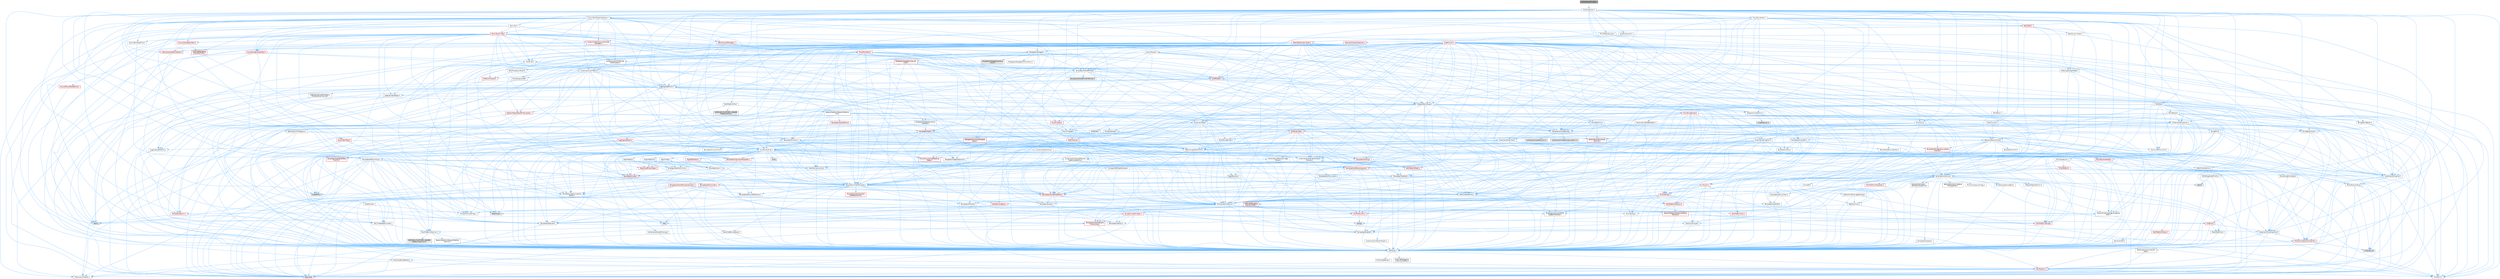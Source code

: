 digraph "IoDispatcherPrivate.h"
{
 // INTERACTIVE_SVG=YES
 // LATEX_PDF_SIZE
  bgcolor="transparent";
  edge [fontname=Helvetica,fontsize=10,labelfontname=Helvetica,labelfontsize=10];
  node [fontname=Helvetica,fontsize=10,shape=box,height=0.2,width=0.4];
  Node1 [id="Node000001",label="IoDispatcherPrivate.h",height=0.2,width=0.4,color="gray40", fillcolor="grey60", style="filled", fontcolor="black",tooltip=" "];
  Node1 -> Node2 [id="edge1_Node000001_Node000002",color="steelblue1",style="solid",tooltip=" "];
  Node2 [id="Node000002",label="IO/IoDispatcher.h",height=0.2,width=0.4,color="grey40", fillcolor="white", style="filled",URL="$d8/d3c/IoDispatcher_8h.html",tooltip=" "];
  Node2 -> Node3 [id="edge2_Node000002_Node000003",color="steelblue1",style="solid",tooltip=" "];
  Node3 [id="Node000003",label="Async/Future.h",height=0.2,width=0.4,color="grey40", fillcolor="white", style="filled",URL="$da/db2/Future_8h.html",tooltip=" "];
  Node3 -> Node4 [id="edge3_Node000003_Node000004",color="steelblue1",style="solid",tooltip=" "];
  Node4 [id="Node000004",label="CoreTypes.h",height=0.2,width=0.4,color="grey40", fillcolor="white", style="filled",URL="$dc/dec/CoreTypes_8h.html",tooltip=" "];
  Node4 -> Node5 [id="edge4_Node000004_Node000005",color="steelblue1",style="solid",tooltip=" "];
  Node5 [id="Node000005",label="HAL/Platform.h",height=0.2,width=0.4,color="red", fillcolor="#FFF0F0", style="filled",URL="$d9/dd0/Platform_8h.html",tooltip=" "];
  Node5 -> Node6 [id="edge5_Node000005_Node000006",color="steelblue1",style="solid",tooltip=" "];
  Node6 [id="Node000006",label="Misc/Build.h",height=0.2,width=0.4,color="grey40", fillcolor="white", style="filled",URL="$d3/dbb/Build_8h.html",tooltip=" "];
  Node5 -> Node8 [id="edge6_Node000005_Node000008",color="steelblue1",style="solid",tooltip=" "];
  Node8 [id="Node000008",label="type_traits",height=0.2,width=0.4,color="grey60", fillcolor="#E0E0E0", style="filled",tooltip=" "];
  Node5 -> Node9 [id="edge7_Node000005_Node000009",color="steelblue1",style="solid",tooltip=" "];
  Node9 [id="Node000009",label="PreprocessorHelpers.h",height=0.2,width=0.4,color="grey40", fillcolor="white", style="filled",URL="$db/ddb/PreprocessorHelpers_8h.html",tooltip=" "];
  Node4 -> Node15 [id="edge8_Node000004_Node000015",color="steelblue1",style="solid",tooltip=" "];
  Node15 [id="Node000015",label="ProfilingDebugging\l/UMemoryDefines.h",height=0.2,width=0.4,color="grey40", fillcolor="white", style="filled",URL="$d2/da2/UMemoryDefines_8h.html",tooltip=" "];
  Node4 -> Node16 [id="edge9_Node000004_Node000016",color="steelblue1",style="solid",tooltip=" "];
  Node16 [id="Node000016",label="Misc/CoreMiscDefines.h",height=0.2,width=0.4,color="grey40", fillcolor="white", style="filled",URL="$da/d38/CoreMiscDefines_8h.html",tooltip=" "];
  Node16 -> Node5 [id="edge10_Node000016_Node000005",color="steelblue1",style="solid",tooltip=" "];
  Node16 -> Node9 [id="edge11_Node000016_Node000009",color="steelblue1",style="solid",tooltip=" "];
  Node4 -> Node17 [id="edge12_Node000004_Node000017",color="steelblue1",style="solid",tooltip=" "];
  Node17 [id="Node000017",label="Misc/CoreDefines.h",height=0.2,width=0.4,color="grey40", fillcolor="white", style="filled",URL="$d3/dd2/CoreDefines_8h.html",tooltip=" "];
  Node3 -> Node18 [id="edge13_Node000003_Node000018",color="steelblue1",style="solid",tooltip=" "];
  Node18 [id="Node000018",label="Misc/AssertionMacros.h",height=0.2,width=0.4,color="grey40", fillcolor="white", style="filled",URL="$d0/dfa/AssertionMacros_8h.html",tooltip=" "];
  Node18 -> Node4 [id="edge14_Node000018_Node000004",color="steelblue1",style="solid",tooltip=" "];
  Node18 -> Node5 [id="edge15_Node000018_Node000005",color="steelblue1",style="solid",tooltip=" "];
  Node18 -> Node19 [id="edge16_Node000018_Node000019",color="steelblue1",style="solid",tooltip=" "];
  Node19 [id="Node000019",label="HAL/PlatformMisc.h",height=0.2,width=0.4,color="red", fillcolor="#FFF0F0", style="filled",URL="$d0/df5/PlatformMisc_8h.html",tooltip=" "];
  Node19 -> Node4 [id="edge17_Node000019_Node000004",color="steelblue1",style="solid",tooltip=" "];
  Node18 -> Node9 [id="edge18_Node000018_Node000009",color="steelblue1",style="solid",tooltip=" "];
  Node18 -> Node55 [id="edge19_Node000018_Node000055",color="steelblue1",style="solid",tooltip=" "];
  Node55 [id="Node000055",label="Templates/EnableIf.h",height=0.2,width=0.4,color="grey40", fillcolor="white", style="filled",URL="$d7/d60/EnableIf_8h.html",tooltip=" "];
  Node55 -> Node4 [id="edge20_Node000055_Node000004",color="steelblue1",style="solid",tooltip=" "];
  Node18 -> Node56 [id="edge21_Node000018_Node000056",color="steelblue1",style="solid",tooltip=" "];
  Node56 [id="Node000056",label="Templates/IsArrayOrRefOf\lTypeByPredicate.h",height=0.2,width=0.4,color="grey40", fillcolor="white", style="filled",URL="$d6/da1/IsArrayOrRefOfTypeByPredicate_8h.html",tooltip=" "];
  Node56 -> Node4 [id="edge22_Node000056_Node000004",color="steelblue1",style="solid",tooltip=" "];
  Node18 -> Node57 [id="edge23_Node000018_Node000057",color="steelblue1",style="solid",tooltip=" "];
  Node57 [id="Node000057",label="Templates/IsValidVariadic\lFunctionArg.h",height=0.2,width=0.4,color="red", fillcolor="#FFF0F0", style="filled",URL="$d0/dc8/IsValidVariadicFunctionArg_8h.html",tooltip=" "];
  Node57 -> Node4 [id="edge24_Node000057_Node000004",color="steelblue1",style="solid",tooltip=" "];
  Node57 -> Node8 [id="edge25_Node000057_Node000008",color="steelblue1",style="solid",tooltip=" "];
  Node18 -> Node59 [id="edge26_Node000018_Node000059",color="steelblue1",style="solid",tooltip=" "];
  Node59 [id="Node000059",label="Traits/IsCharEncodingCompatible\lWith.h",height=0.2,width=0.4,color="grey40", fillcolor="white", style="filled",URL="$df/dd1/IsCharEncodingCompatibleWith_8h.html",tooltip=" "];
  Node59 -> Node8 [id="edge27_Node000059_Node000008",color="steelblue1",style="solid",tooltip=" "];
  Node59 -> Node60 [id="edge28_Node000059_Node000060",color="steelblue1",style="solid",tooltip=" "];
  Node60 [id="Node000060",label="Traits/IsCharType.h",height=0.2,width=0.4,color="grey40", fillcolor="white", style="filled",URL="$db/d51/IsCharType_8h.html",tooltip=" "];
  Node60 -> Node4 [id="edge29_Node000060_Node000004",color="steelblue1",style="solid",tooltip=" "];
  Node18 -> Node61 [id="edge30_Node000018_Node000061",color="steelblue1",style="solid",tooltip=" "];
  Node61 [id="Node000061",label="Misc/VarArgs.h",height=0.2,width=0.4,color="grey40", fillcolor="white", style="filled",URL="$d5/d6f/VarArgs_8h.html",tooltip=" "];
  Node61 -> Node4 [id="edge31_Node000061_Node000004",color="steelblue1",style="solid",tooltip=" "];
  Node18 -> Node62 [id="edge32_Node000018_Node000062",color="steelblue1",style="solid",tooltip=" "];
  Node62 [id="Node000062",label="String/FormatStringSan.h",height=0.2,width=0.4,color="red", fillcolor="#FFF0F0", style="filled",URL="$d3/d8b/FormatStringSan_8h.html",tooltip=" "];
  Node62 -> Node8 [id="edge33_Node000062_Node000008",color="steelblue1",style="solid",tooltip=" "];
  Node62 -> Node4 [id="edge34_Node000062_Node000004",color="steelblue1",style="solid",tooltip=" "];
  Node62 -> Node63 [id="edge35_Node000062_Node000063",color="steelblue1",style="solid",tooltip=" "];
  Node63 [id="Node000063",label="Templates/Requires.h",height=0.2,width=0.4,color="grey40", fillcolor="white", style="filled",URL="$dc/d96/Requires_8h.html",tooltip=" "];
  Node63 -> Node55 [id="edge36_Node000063_Node000055",color="steelblue1",style="solid",tooltip=" "];
  Node63 -> Node8 [id="edge37_Node000063_Node000008",color="steelblue1",style="solid",tooltip=" "];
  Node62 -> Node64 [id="edge38_Node000062_Node000064",color="steelblue1",style="solid",tooltip=" "];
  Node64 [id="Node000064",label="Templates/Identity.h",height=0.2,width=0.4,color="grey40", fillcolor="white", style="filled",URL="$d0/dd5/Identity_8h.html",tooltip=" "];
  Node62 -> Node57 [id="edge39_Node000062_Node000057",color="steelblue1",style="solid",tooltip=" "];
  Node62 -> Node60 [id="edge40_Node000062_Node000060",color="steelblue1",style="solid",tooltip=" "];
  Node62 -> Node27 [id="edge41_Node000062_Node000027",color="steelblue1",style="solid",tooltip=" "];
  Node27 [id="Node000027",label="Containers/ContainersFwd.h",height=0.2,width=0.4,color="grey40", fillcolor="white", style="filled",URL="$d4/d0a/ContainersFwd_8h.html",tooltip=" "];
  Node27 -> Node5 [id="edge42_Node000027_Node000005",color="steelblue1",style="solid",tooltip=" "];
  Node27 -> Node4 [id="edge43_Node000027_Node000004",color="steelblue1",style="solid",tooltip=" "];
  Node27 -> Node24 [id="edge44_Node000027_Node000024",color="steelblue1",style="solid",tooltip=" "];
  Node24 [id="Node000024",label="Traits/IsContiguousContainer.h",height=0.2,width=0.4,color="red", fillcolor="#FFF0F0", style="filled",URL="$d5/d3c/IsContiguousContainer_8h.html",tooltip=" "];
  Node24 -> Node4 [id="edge45_Node000024_Node000004",color="steelblue1",style="solid",tooltip=" "];
  Node24 -> Node23 [id="edge46_Node000024_Node000023",color="steelblue1",style="solid",tooltip=" "];
  Node23 [id="Node000023",label="initializer_list",height=0.2,width=0.4,color="grey60", fillcolor="#E0E0E0", style="filled",tooltip=" "];
  Node18 -> Node68 [id="edge47_Node000018_Node000068",color="steelblue1",style="solid",tooltip=" "];
  Node68 [id="Node000068",label="atomic",height=0.2,width=0.4,color="grey60", fillcolor="#E0E0E0", style="filled",tooltip=" "];
  Node3 -> Node69 [id="edge48_Node000003_Node000069",color="steelblue1",style="solid",tooltip=" "];
  Node69 [id="Node000069",label="Templates/UnrealTemplate.h",height=0.2,width=0.4,color="grey40", fillcolor="white", style="filled",URL="$d4/d24/UnrealTemplate_8h.html",tooltip=" "];
  Node69 -> Node4 [id="edge49_Node000069_Node000004",color="steelblue1",style="solid",tooltip=" "];
  Node69 -> Node70 [id="edge50_Node000069_Node000070",color="steelblue1",style="solid",tooltip=" "];
  Node70 [id="Node000070",label="Templates/IsPointer.h",height=0.2,width=0.4,color="grey40", fillcolor="white", style="filled",URL="$d7/d05/IsPointer_8h.html",tooltip=" "];
  Node70 -> Node4 [id="edge51_Node000070_Node000004",color="steelblue1",style="solid",tooltip=" "];
  Node69 -> Node71 [id="edge52_Node000069_Node000071",color="steelblue1",style="solid",tooltip=" "];
  Node71 [id="Node000071",label="HAL/UnrealMemory.h",height=0.2,width=0.4,color="grey40", fillcolor="white", style="filled",URL="$d9/d96/UnrealMemory_8h.html",tooltip=" "];
  Node71 -> Node4 [id="edge53_Node000071_Node000004",color="steelblue1",style="solid",tooltip=" "];
  Node71 -> Node72 [id="edge54_Node000071_Node000072",color="steelblue1",style="solid",tooltip=" "];
  Node72 [id="Node000072",label="GenericPlatform/GenericPlatform\lMemory.h",height=0.2,width=0.4,color="red", fillcolor="#FFF0F0", style="filled",URL="$dd/d22/GenericPlatformMemory_8h.html",tooltip=" "];
  Node72 -> Node26 [id="edge55_Node000072_Node000026",color="steelblue1",style="solid",tooltip=" "];
  Node26 [id="Node000026",label="CoreFwd.h",height=0.2,width=0.4,color="red", fillcolor="#FFF0F0", style="filled",URL="$d1/d1e/CoreFwd_8h.html",tooltip=" "];
  Node26 -> Node4 [id="edge56_Node000026_Node000004",color="steelblue1",style="solid",tooltip=" "];
  Node26 -> Node27 [id="edge57_Node000026_Node000027",color="steelblue1",style="solid",tooltip=" "];
  Node26 -> Node28 [id="edge58_Node000026_Node000028",color="steelblue1",style="solid",tooltip=" "];
  Node28 [id="Node000028",label="Math/MathFwd.h",height=0.2,width=0.4,color="grey40", fillcolor="white", style="filled",URL="$d2/d10/MathFwd_8h.html",tooltip=" "];
  Node28 -> Node5 [id="edge59_Node000028_Node000005",color="steelblue1",style="solid",tooltip=" "];
  Node72 -> Node4 [id="edge60_Node000072_Node000004",color="steelblue1",style="solid",tooltip=" "];
  Node72 -> Node73 [id="edge61_Node000072_Node000073",color="steelblue1",style="solid",tooltip=" "];
  Node73 [id="Node000073",label="HAL/PlatformString.h",height=0.2,width=0.4,color="red", fillcolor="#FFF0F0", style="filled",URL="$db/db5/PlatformString_8h.html",tooltip=" "];
  Node73 -> Node4 [id="edge62_Node000073_Node000004",color="steelblue1",style="solid",tooltip=" "];
  Node72 -> Node40 [id="edge63_Node000072_Node000040",color="steelblue1",style="solid",tooltip=" "];
  Node40 [id="Node000040",label="string.h",height=0.2,width=0.4,color="grey60", fillcolor="#E0E0E0", style="filled",tooltip=" "];
  Node71 -> Node75 [id="edge64_Node000071_Node000075",color="steelblue1",style="solid",tooltip=" "];
  Node75 [id="Node000075",label="HAL/MemoryBase.h",height=0.2,width=0.4,color="red", fillcolor="#FFF0F0", style="filled",URL="$d6/d9f/MemoryBase_8h.html",tooltip=" "];
  Node75 -> Node4 [id="edge65_Node000075_Node000004",color="steelblue1",style="solid",tooltip=" "];
  Node75 -> Node48 [id="edge66_Node000075_Node000048",color="steelblue1",style="solid",tooltip=" "];
  Node48 [id="Node000048",label="HAL/PlatformAtomics.h",height=0.2,width=0.4,color="grey40", fillcolor="white", style="filled",URL="$d3/d36/PlatformAtomics_8h.html",tooltip=" "];
  Node48 -> Node4 [id="edge67_Node000048_Node000004",color="steelblue1",style="solid",tooltip=" "];
  Node48 -> Node49 [id="edge68_Node000048_Node000049",color="steelblue1",style="solid",tooltip=" "];
  Node49 [id="Node000049",label="GenericPlatform/GenericPlatform\lAtomics.h",height=0.2,width=0.4,color="grey40", fillcolor="white", style="filled",URL="$da/d72/GenericPlatformAtomics_8h.html",tooltip=" "];
  Node49 -> Node4 [id="edge69_Node000049_Node000004",color="steelblue1",style="solid",tooltip=" "];
  Node48 -> Node50 [id="edge70_Node000048_Node000050",color="steelblue1",style="solid",tooltip=" "];
  Node50 [id="Node000050",label="COMPILED_PLATFORM_HEADER\l(PlatformAtomics.h)",height=0.2,width=0.4,color="grey60", fillcolor="#E0E0E0", style="filled",tooltip=" "];
  Node75 -> Node31 [id="edge71_Node000075_Node000031",color="steelblue1",style="solid",tooltip=" "];
  Node31 [id="Node000031",label="HAL/PlatformCrt.h",height=0.2,width=0.4,color="red", fillcolor="#FFF0F0", style="filled",URL="$d8/d75/PlatformCrt_8h.html",tooltip=" "];
  Node31 -> Node32 [id="edge72_Node000031_Node000032",color="steelblue1",style="solid",tooltip=" "];
  Node32 [id="Node000032",label="new",height=0.2,width=0.4,color="grey60", fillcolor="#E0E0E0", style="filled",tooltip=" "];
  Node31 -> Node40 [id="edge73_Node000031_Node000040",color="steelblue1",style="solid",tooltip=" "];
  Node75 -> Node79 [id="edge74_Node000075_Node000079",color="steelblue1",style="solid",tooltip=" "];
  Node79 [id="Node000079",label="Templates/Atomic.h",height=0.2,width=0.4,color="red", fillcolor="#FFF0F0", style="filled",URL="$d3/d91/Atomic_8h.html",tooltip=" "];
  Node79 -> Node80 [id="edge75_Node000079_Node000080",color="steelblue1",style="solid",tooltip=" "];
  Node80 [id="Node000080",label="HAL/ThreadSafeCounter.h",height=0.2,width=0.4,color="grey40", fillcolor="white", style="filled",URL="$dc/dc9/ThreadSafeCounter_8h.html",tooltip=" "];
  Node80 -> Node4 [id="edge76_Node000080_Node000004",color="steelblue1",style="solid",tooltip=" "];
  Node80 -> Node48 [id="edge77_Node000080_Node000048",color="steelblue1",style="solid",tooltip=" "];
  Node79 -> Node68 [id="edge78_Node000079_Node000068",color="steelblue1",style="solid",tooltip=" "];
  Node71 -> Node88 [id="edge79_Node000071_Node000088",color="steelblue1",style="solid",tooltip=" "];
  Node88 [id="Node000088",label="HAL/PlatformMemory.h",height=0.2,width=0.4,color="red", fillcolor="#FFF0F0", style="filled",URL="$de/d68/PlatformMemory_8h.html",tooltip=" "];
  Node88 -> Node4 [id="edge80_Node000088_Node000004",color="steelblue1",style="solid",tooltip=" "];
  Node88 -> Node72 [id="edge81_Node000088_Node000072",color="steelblue1",style="solid",tooltip=" "];
  Node71 -> Node90 [id="edge82_Node000071_Node000090",color="steelblue1",style="solid",tooltip=" "];
  Node90 [id="Node000090",label="ProfilingDebugging\l/MemoryTrace.h",height=0.2,width=0.4,color="red", fillcolor="#FFF0F0", style="filled",URL="$da/dd7/MemoryTrace_8h.html",tooltip=" "];
  Node90 -> Node5 [id="edge83_Node000090_Node000005",color="steelblue1",style="solid",tooltip=" "];
  Node90 -> Node43 [id="edge84_Node000090_Node000043",color="steelblue1",style="solid",tooltip=" "];
  Node43 [id="Node000043",label="Misc/EnumClassFlags.h",height=0.2,width=0.4,color="grey40", fillcolor="white", style="filled",URL="$d8/de7/EnumClassFlags_8h.html",tooltip=" "];
  Node90 -> Node54 [id="edge85_Node000090_Node000054",color="steelblue1",style="solid",tooltip=" "];
  Node54 [id="Node000054",label="Trace/Trace.h",height=0.2,width=0.4,color="grey60", fillcolor="#E0E0E0", style="filled",tooltip=" "];
  Node71 -> Node70 [id="edge86_Node000071_Node000070",color="steelblue1",style="solid",tooltip=" "];
  Node69 -> Node91 [id="edge87_Node000069_Node000091",color="steelblue1",style="solid",tooltip=" "];
  Node91 [id="Node000091",label="Templates/CopyQualifiers\lAndRefsFromTo.h",height=0.2,width=0.4,color="red", fillcolor="#FFF0F0", style="filled",URL="$d3/db3/CopyQualifiersAndRefsFromTo_8h.html",tooltip=" "];
  Node69 -> Node93 [id="edge88_Node000069_Node000093",color="steelblue1",style="solid",tooltip=" "];
  Node93 [id="Node000093",label="Templates/UnrealTypeTraits.h",height=0.2,width=0.4,color="red", fillcolor="#FFF0F0", style="filled",URL="$d2/d2d/UnrealTypeTraits_8h.html",tooltip=" "];
  Node93 -> Node4 [id="edge89_Node000093_Node000004",color="steelblue1",style="solid",tooltip=" "];
  Node93 -> Node70 [id="edge90_Node000093_Node000070",color="steelblue1",style="solid",tooltip=" "];
  Node93 -> Node18 [id="edge91_Node000093_Node000018",color="steelblue1",style="solid",tooltip=" "];
  Node93 -> Node84 [id="edge92_Node000093_Node000084",color="steelblue1",style="solid",tooltip=" "];
  Node84 [id="Node000084",label="Templates/AndOrNot.h",height=0.2,width=0.4,color="grey40", fillcolor="white", style="filled",URL="$db/d0a/AndOrNot_8h.html",tooltip=" "];
  Node84 -> Node4 [id="edge93_Node000084_Node000004",color="steelblue1",style="solid",tooltip=" "];
  Node93 -> Node55 [id="edge94_Node000093_Node000055",color="steelblue1",style="solid",tooltip=" "];
  Node93 -> Node95 [id="edge95_Node000093_Node000095",color="steelblue1",style="solid",tooltip=" "];
  Node95 [id="Node000095",label="Templates/Models.h",height=0.2,width=0.4,color="grey40", fillcolor="white", style="filled",URL="$d3/d0c/Models_8h.html",tooltip=" "];
  Node95 -> Node64 [id="edge96_Node000095_Node000064",color="steelblue1",style="solid",tooltip=" "];
  Node69 -> Node98 [id="edge97_Node000069_Node000098",color="steelblue1",style="solid",tooltip=" "];
  Node98 [id="Node000098",label="Templates/RemoveReference.h",height=0.2,width=0.4,color="grey40", fillcolor="white", style="filled",URL="$da/dbe/RemoveReference_8h.html",tooltip=" "];
  Node98 -> Node4 [id="edge98_Node000098_Node000004",color="steelblue1",style="solid",tooltip=" "];
  Node69 -> Node63 [id="edge99_Node000069_Node000063",color="steelblue1",style="solid",tooltip=" "];
  Node69 -> Node99 [id="edge100_Node000069_Node000099",color="steelblue1",style="solid",tooltip=" "];
  Node99 [id="Node000099",label="Templates/TypeCompatible\lBytes.h",height=0.2,width=0.4,color="grey40", fillcolor="white", style="filled",URL="$df/d0a/TypeCompatibleBytes_8h.html",tooltip=" "];
  Node99 -> Node4 [id="edge101_Node000099_Node000004",color="steelblue1",style="solid",tooltip=" "];
  Node99 -> Node40 [id="edge102_Node000099_Node000040",color="steelblue1",style="solid",tooltip=" "];
  Node99 -> Node32 [id="edge103_Node000099_Node000032",color="steelblue1",style="solid",tooltip=" "];
  Node99 -> Node8 [id="edge104_Node000099_Node000008",color="steelblue1",style="solid",tooltip=" "];
  Node69 -> Node64 [id="edge105_Node000069_Node000064",color="steelblue1",style="solid",tooltip=" "];
  Node69 -> Node24 [id="edge106_Node000069_Node000024",color="steelblue1",style="solid",tooltip=" "];
  Node69 -> Node100 [id="edge107_Node000069_Node000100",color="steelblue1",style="solid",tooltip=" "];
  Node100 [id="Node000100",label="Traits/UseBitwiseSwap.h",height=0.2,width=0.4,color="grey40", fillcolor="white", style="filled",URL="$db/df3/UseBitwiseSwap_8h.html",tooltip=" "];
  Node100 -> Node4 [id="edge108_Node000100_Node000004",color="steelblue1",style="solid",tooltip=" "];
  Node100 -> Node8 [id="edge109_Node000100_Node000008",color="steelblue1",style="solid",tooltip=" "];
  Node69 -> Node8 [id="edge110_Node000069_Node000008",color="steelblue1",style="solid",tooltip=" "];
  Node3 -> Node101 [id="edge111_Node000003_Node000101",color="steelblue1",style="solid",tooltip=" "];
  Node101 [id="Node000101",label="Templates/Function.h",height=0.2,width=0.4,color="grey40", fillcolor="white", style="filled",URL="$df/df5/Function_8h.html",tooltip=" "];
  Node101 -> Node4 [id="edge112_Node000101_Node000004",color="steelblue1",style="solid",tooltip=" "];
  Node101 -> Node18 [id="edge113_Node000101_Node000018",color="steelblue1",style="solid",tooltip=" "];
  Node101 -> Node102 [id="edge114_Node000101_Node000102",color="steelblue1",style="solid",tooltip=" "];
  Node102 [id="Node000102",label="Misc/IntrusiveUnsetOptional\lState.h",height=0.2,width=0.4,color="red", fillcolor="#FFF0F0", style="filled",URL="$d2/d0a/IntrusiveUnsetOptionalState_8h.html",tooltip=" "];
  Node101 -> Node71 [id="edge115_Node000101_Node000071",color="steelblue1",style="solid",tooltip=" "];
  Node101 -> Node104 [id="edge116_Node000101_Node000104",color="steelblue1",style="solid",tooltip=" "];
  Node104 [id="Node000104",label="Templates/FunctionFwd.h",height=0.2,width=0.4,color="grey40", fillcolor="white", style="filled",URL="$d6/d54/FunctionFwd_8h.html",tooltip=" "];
  Node101 -> Node93 [id="edge117_Node000101_Node000093",color="steelblue1",style="solid",tooltip=" "];
  Node101 -> Node105 [id="edge118_Node000101_Node000105",color="steelblue1",style="solid",tooltip=" "];
  Node105 [id="Node000105",label="Templates/Invoke.h",height=0.2,width=0.4,color="red", fillcolor="#FFF0F0", style="filled",URL="$d7/deb/Invoke_8h.html",tooltip=" "];
  Node105 -> Node4 [id="edge119_Node000105_Node000004",color="steelblue1",style="solid",tooltip=" "];
  Node105 -> Node69 [id="edge120_Node000105_Node000069",color="steelblue1",style="solid",tooltip=" "];
  Node105 -> Node8 [id="edge121_Node000105_Node000008",color="steelblue1",style="solid",tooltip=" "];
  Node101 -> Node69 [id="edge122_Node000101_Node000069",color="steelblue1",style="solid",tooltip=" "];
  Node101 -> Node63 [id="edge123_Node000101_Node000063",color="steelblue1",style="solid",tooltip=" "];
  Node101 -> Node107 [id="edge124_Node000101_Node000107",color="steelblue1",style="solid",tooltip=" "];
  Node107 [id="Node000107",label="Math/UnrealMathUtility.h",height=0.2,width=0.4,color="grey40", fillcolor="white", style="filled",URL="$db/db8/UnrealMathUtility_8h.html",tooltip=" "];
  Node107 -> Node4 [id="edge125_Node000107_Node000004",color="steelblue1",style="solid",tooltip=" "];
  Node107 -> Node18 [id="edge126_Node000107_Node000018",color="steelblue1",style="solid",tooltip=" "];
  Node107 -> Node108 [id="edge127_Node000107_Node000108",color="steelblue1",style="solid",tooltip=" "];
  Node108 [id="Node000108",label="HAL/PlatformMath.h",height=0.2,width=0.4,color="red", fillcolor="#FFF0F0", style="filled",URL="$dc/d53/PlatformMath_8h.html",tooltip=" "];
  Node108 -> Node4 [id="edge128_Node000108_Node000004",color="steelblue1",style="solid",tooltip=" "];
  Node107 -> Node28 [id="edge129_Node000107_Node000028",color="steelblue1",style="solid",tooltip=" "];
  Node107 -> Node64 [id="edge130_Node000107_Node000064",color="steelblue1",style="solid",tooltip=" "];
  Node107 -> Node63 [id="edge131_Node000107_Node000063",color="steelblue1",style="solid",tooltip=" "];
  Node101 -> Node32 [id="edge132_Node000101_Node000032",color="steelblue1",style="solid",tooltip=" "];
  Node101 -> Node8 [id="edge133_Node000101_Node000008",color="steelblue1",style="solid",tooltip=" "];
  Node3 -> Node116 [id="edge134_Node000003_Node000116",color="steelblue1",style="solid",tooltip=" "];
  Node116 [id="Node000116",label="Misc/Timespan.h",height=0.2,width=0.4,color="grey40", fillcolor="white", style="filled",URL="$da/dd9/Timespan_8h.html",tooltip=" "];
  Node116 -> Node4 [id="edge135_Node000116_Node000004",color="steelblue1",style="solid",tooltip=" "];
  Node116 -> Node117 [id="edge136_Node000116_Node000117",color="steelblue1",style="solid",tooltip=" "];
  Node117 [id="Node000117",label="Math/Interval.h",height=0.2,width=0.4,color="red", fillcolor="#FFF0F0", style="filled",URL="$d1/d55/Interval_8h.html",tooltip=" "];
  Node117 -> Node4 [id="edge137_Node000117_Node000004",color="steelblue1",style="solid",tooltip=" "];
  Node117 -> Node93 [id="edge138_Node000117_Node000093",color="steelblue1",style="solid",tooltip=" "];
  Node117 -> Node41 [id="edge139_Node000117_Node000041",color="steelblue1",style="solid",tooltip=" "];
  Node41 [id="Node000041",label="Math/NumericLimits.h",height=0.2,width=0.4,color="grey40", fillcolor="white", style="filled",URL="$df/d1b/NumericLimits_8h.html",tooltip=" "];
  Node41 -> Node4 [id="edge140_Node000041_Node000004",color="steelblue1",style="solid",tooltip=" "];
  Node117 -> Node107 [id="edge141_Node000117_Node000107",color="steelblue1",style="solid",tooltip=" "];
  Node116 -> Node107 [id="edge142_Node000116_Node000107",color="steelblue1",style="solid",tooltip=" "];
  Node116 -> Node18 [id="edge143_Node000116_Node000018",color="steelblue1",style="solid",tooltip=" "];
  Node3 -> Node118 [id="edge144_Node000003_Node000118",color="steelblue1",style="solid",tooltip=" "];
  Node118 [id="Node000118",label="Templates/SharedPointer.h",height=0.2,width=0.4,color="grey40", fillcolor="white", style="filled",URL="$d2/d17/SharedPointer_8h.html",tooltip=" "];
  Node118 -> Node4 [id="edge145_Node000118_Node000004",color="steelblue1",style="solid",tooltip=" "];
  Node118 -> Node102 [id="edge146_Node000118_Node000102",color="steelblue1",style="solid",tooltip=" "];
  Node118 -> Node119 [id="edge147_Node000118_Node000119",color="steelblue1",style="solid",tooltip=" "];
  Node119 [id="Node000119",label="Templates/PointerIsConvertible\lFromTo.h",height=0.2,width=0.4,color="red", fillcolor="#FFF0F0", style="filled",URL="$d6/d65/PointerIsConvertibleFromTo_8h.html",tooltip=" "];
  Node119 -> Node4 [id="edge148_Node000119_Node000004",color="steelblue1",style="solid",tooltip=" "];
  Node119 -> Node120 [id="edge149_Node000119_Node000120",color="steelblue1",style="solid",tooltip=" "];
  Node120 [id="Node000120",label="Templates/LosesQualifiers\lFromTo.h",height=0.2,width=0.4,color="red", fillcolor="#FFF0F0", style="filled",URL="$d2/db3/LosesQualifiersFromTo_8h.html",tooltip=" "];
  Node120 -> Node8 [id="edge150_Node000120_Node000008",color="steelblue1",style="solid",tooltip=" "];
  Node119 -> Node8 [id="edge151_Node000119_Node000008",color="steelblue1",style="solid",tooltip=" "];
  Node118 -> Node18 [id="edge152_Node000118_Node000018",color="steelblue1",style="solid",tooltip=" "];
  Node118 -> Node71 [id="edge153_Node000118_Node000071",color="steelblue1",style="solid",tooltip=" "];
  Node118 -> Node121 [id="edge154_Node000118_Node000121",color="steelblue1",style="solid",tooltip=" "];
  Node121 [id="Node000121",label="Containers/Array.h",height=0.2,width=0.4,color="grey40", fillcolor="white", style="filled",URL="$df/dd0/Array_8h.html",tooltip=" "];
  Node121 -> Node4 [id="edge155_Node000121_Node000004",color="steelblue1",style="solid",tooltip=" "];
  Node121 -> Node18 [id="edge156_Node000121_Node000018",color="steelblue1",style="solid",tooltip=" "];
  Node121 -> Node102 [id="edge157_Node000121_Node000102",color="steelblue1",style="solid",tooltip=" "];
  Node121 -> Node122 [id="edge158_Node000121_Node000122",color="steelblue1",style="solid",tooltip=" "];
  Node122 [id="Node000122",label="Misc/ReverseIterate.h",height=0.2,width=0.4,color="red", fillcolor="#FFF0F0", style="filled",URL="$db/de3/ReverseIterate_8h.html",tooltip=" "];
  Node122 -> Node5 [id="edge159_Node000122_Node000005",color="steelblue1",style="solid",tooltip=" "];
  Node121 -> Node71 [id="edge160_Node000121_Node000071",color="steelblue1",style="solid",tooltip=" "];
  Node121 -> Node93 [id="edge161_Node000121_Node000093",color="steelblue1",style="solid",tooltip=" "];
  Node121 -> Node69 [id="edge162_Node000121_Node000069",color="steelblue1",style="solid",tooltip=" "];
  Node121 -> Node124 [id="edge163_Node000121_Node000124",color="steelblue1",style="solid",tooltip=" "];
  Node124 [id="Node000124",label="Containers/AllowShrinking.h",height=0.2,width=0.4,color="grey40", fillcolor="white", style="filled",URL="$d7/d1a/AllowShrinking_8h.html",tooltip=" "];
  Node124 -> Node4 [id="edge164_Node000124_Node000004",color="steelblue1",style="solid",tooltip=" "];
  Node121 -> Node125 [id="edge165_Node000121_Node000125",color="steelblue1",style="solid",tooltip=" "];
  Node125 [id="Node000125",label="Containers/ContainerAllocation\lPolicies.h",height=0.2,width=0.4,color="grey40", fillcolor="white", style="filled",URL="$d7/dff/ContainerAllocationPolicies_8h.html",tooltip=" "];
  Node125 -> Node4 [id="edge166_Node000125_Node000004",color="steelblue1",style="solid",tooltip=" "];
  Node125 -> Node126 [id="edge167_Node000125_Node000126",color="steelblue1",style="solid",tooltip=" "];
  Node126 [id="Node000126",label="Containers/ContainerHelpers.h",height=0.2,width=0.4,color="grey40", fillcolor="white", style="filled",URL="$d7/d33/ContainerHelpers_8h.html",tooltip=" "];
  Node126 -> Node4 [id="edge168_Node000126_Node000004",color="steelblue1",style="solid",tooltip=" "];
  Node125 -> Node125 [id="edge169_Node000125_Node000125",color="steelblue1",style="solid",tooltip=" "];
  Node125 -> Node108 [id="edge170_Node000125_Node000108",color="steelblue1",style="solid",tooltip=" "];
  Node125 -> Node71 [id="edge171_Node000125_Node000071",color="steelblue1",style="solid",tooltip=" "];
  Node125 -> Node41 [id="edge172_Node000125_Node000041",color="steelblue1",style="solid",tooltip=" "];
  Node125 -> Node18 [id="edge173_Node000125_Node000018",color="steelblue1",style="solid",tooltip=" "];
  Node125 -> Node127 [id="edge174_Node000125_Node000127",color="steelblue1",style="solid",tooltip=" "];
  Node127 [id="Node000127",label="Templates/IsPolymorphic.h",height=0.2,width=0.4,color="grey40", fillcolor="white", style="filled",URL="$dc/d20/IsPolymorphic_8h.html",tooltip=" "];
  Node125 -> Node128 [id="edge175_Node000125_Node000128",color="steelblue1",style="solid",tooltip=" "];
  Node128 [id="Node000128",label="Templates/MemoryOps.h",height=0.2,width=0.4,color="red", fillcolor="#FFF0F0", style="filled",URL="$db/dea/MemoryOps_8h.html",tooltip=" "];
  Node128 -> Node4 [id="edge176_Node000128_Node000004",color="steelblue1",style="solid",tooltip=" "];
  Node128 -> Node71 [id="edge177_Node000128_Node000071",color="steelblue1",style="solid",tooltip=" "];
  Node128 -> Node63 [id="edge178_Node000128_Node000063",color="steelblue1",style="solid",tooltip=" "];
  Node128 -> Node93 [id="edge179_Node000128_Node000093",color="steelblue1",style="solid",tooltip=" "];
  Node128 -> Node100 [id="edge180_Node000128_Node000100",color="steelblue1",style="solid",tooltip=" "];
  Node128 -> Node32 [id="edge181_Node000128_Node000032",color="steelblue1",style="solid",tooltip=" "];
  Node128 -> Node8 [id="edge182_Node000128_Node000008",color="steelblue1",style="solid",tooltip=" "];
  Node125 -> Node99 [id="edge183_Node000125_Node000099",color="steelblue1",style="solid",tooltip=" "];
  Node125 -> Node8 [id="edge184_Node000125_Node000008",color="steelblue1",style="solid",tooltip=" "];
  Node121 -> Node129 [id="edge185_Node000121_Node000129",color="steelblue1",style="solid",tooltip=" "];
  Node129 [id="Node000129",label="Containers/ContainerElement\lTypeCompatibility.h",height=0.2,width=0.4,color="grey40", fillcolor="white", style="filled",URL="$df/ddf/ContainerElementTypeCompatibility_8h.html",tooltip=" "];
  Node129 -> Node4 [id="edge186_Node000129_Node000004",color="steelblue1",style="solid",tooltip=" "];
  Node129 -> Node93 [id="edge187_Node000129_Node000093",color="steelblue1",style="solid",tooltip=" "];
  Node121 -> Node130 [id="edge188_Node000121_Node000130",color="steelblue1",style="solid",tooltip=" "];
  Node130 [id="Node000130",label="Serialization/Archive.h",height=0.2,width=0.4,color="grey40", fillcolor="white", style="filled",URL="$d7/d3b/Archive_8h.html",tooltip=" "];
  Node130 -> Node26 [id="edge189_Node000130_Node000026",color="steelblue1",style="solid",tooltip=" "];
  Node130 -> Node4 [id="edge190_Node000130_Node000004",color="steelblue1",style="solid",tooltip=" "];
  Node130 -> Node131 [id="edge191_Node000130_Node000131",color="steelblue1",style="solid",tooltip=" "];
  Node131 [id="Node000131",label="HAL/PlatformProperties.h",height=0.2,width=0.4,color="red", fillcolor="#FFF0F0", style="filled",URL="$d9/db0/PlatformProperties_8h.html",tooltip=" "];
  Node131 -> Node4 [id="edge192_Node000131_Node000004",color="steelblue1",style="solid",tooltip=" "];
  Node130 -> Node134 [id="edge193_Node000130_Node000134",color="steelblue1",style="solid",tooltip=" "];
  Node134 [id="Node000134",label="Internationalization\l/TextNamespaceFwd.h",height=0.2,width=0.4,color="grey40", fillcolor="white", style="filled",URL="$d8/d97/TextNamespaceFwd_8h.html",tooltip=" "];
  Node134 -> Node4 [id="edge194_Node000134_Node000004",color="steelblue1",style="solid",tooltip=" "];
  Node130 -> Node28 [id="edge195_Node000130_Node000028",color="steelblue1",style="solid",tooltip=" "];
  Node130 -> Node18 [id="edge196_Node000130_Node000018",color="steelblue1",style="solid",tooltip=" "];
  Node130 -> Node6 [id="edge197_Node000130_Node000006",color="steelblue1",style="solid",tooltip=" "];
  Node130 -> Node42 [id="edge198_Node000130_Node000042",color="steelblue1",style="solid",tooltip=" "];
  Node42 [id="Node000042",label="Misc/CompressionFlags.h",height=0.2,width=0.4,color="grey40", fillcolor="white", style="filled",URL="$d9/d76/CompressionFlags_8h.html",tooltip=" "];
  Node130 -> Node135 [id="edge199_Node000130_Node000135",color="steelblue1",style="solid",tooltip=" "];
  Node135 [id="Node000135",label="Misc/EngineVersionBase.h",height=0.2,width=0.4,color="grey40", fillcolor="white", style="filled",URL="$d5/d2b/EngineVersionBase_8h.html",tooltip=" "];
  Node135 -> Node4 [id="edge200_Node000135_Node000004",color="steelblue1",style="solid",tooltip=" "];
  Node130 -> Node61 [id="edge201_Node000130_Node000061",color="steelblue1",style="solid",tooltip=" "];
  Node130 -> Node136 [id="edge202_Node000130_Node000136",color="steelblue1",style="solid",tooltip=" "];
  Node136 [id="Node000136",label="Serialization/ArchiveCook\lData.h",height=0.2,width=0.4,color="grey40", fillcolor="white", style="filled",URL="$dc/db6/ArchiveCookData_8h.html",tooltip=" "];
  Node136 -> Node5 [id="edge203_Node000136_Node000005",color="steelblue1",style="solid",tooltip=" "];
  Node130 -> Node137 [id="edge204_Node000130_Node000137",color="steelblue1",style="solid",tooltip=" "];
  Node137 [id="Node000137",label="Serialization/ArchiveSave\lPackageData.h",height=0.2,width=0.4,color="grey40", fillcolor="white", style="filled",URL="$d1/d37/ArchiveSavePackageData_8h.html",tooltip=" "];
  Node130 -> Node55 [id="edge205_Node000130_Node000055",color="steelblue1",style="solid",tooltip=" "];
  Node130 -> Node56 [id="edge206_Node000130_Node000056",color="steelblue1",style="solid",tooltip=" "];
  Node130 -> Node138 [id="edge207_Node000130_Node000138",color="steelblue1",style="solid",tooltip=" "];
  Node138 [id="Node000138",label="Templates/IsEnumClass.h",height=0.2,width=0.4,color="grey40", fillcolor="white", style="filled",URL="$d7/d15/IsEnumClass_8h.html",tooltip=" "];
  Node138 -> Node4 [id="edge208_Node000138_Node000004",color="steelblue1",style="solid",tooltip=" "];
  Node138 -> Node84 [id="edge209_Node000138_Node000084",color="steelblue1",style="solid",tooltip=" "];
  Node130 -> Node113 [id="edge210_Node000130_Node000113",color="steelblue1",style="solid",tooltip=" "];
  Node113 [id="Node000113",label="Templates/IsSigned.h",height=0.2,width=0.4,color="grey40", fillcolor="white", style="filled",URL="$d8/dd8/IsSigned_8h.html",tooltip=" "];
  Node113 -> Node4 [id="edge211_Node000113_Node000004",color="steelblue1",style="solid",tooltip=" "];
  Node130 -> Node57 [id="edge212_Node000130_Node000057",color="steelblue1",style="solid",tooltip=" "];
  Node130 -> Node69 [id="edge213_Node000130_Node000069",color="steelblue1",style="solid",tooltip=" "];
  Node130 -> Node59 [id="edge214_Node000130_Node000059",color="steelblue1",style="solid",tooltip=" "];
  Node130 -> Node139 [id="edge215_Node000130_Node000139",color="steelblue1",style="solid",tooltip=" "];
  Node139 [id="Node000139",label="UObject/ObjectVersion.h",height=0.2,width=0.4,color="grey40", fillcolor="white", style="filled",URL="$da/d63/ObjectVersion_8h.html",tooltip=" "];
  Node139 -> Node4 [id="edge216_Node000139_Node000004",color="steelblue1",style="solid",tooltip=" "];
  Node121 -> Node140 [id="edge217_Node000121_Node000140",color="steelblue1",style="solid",tooltip=" "];
  Node140 [id="Node000140",label="Serialization/MemoryImage\lWriter.h",height=0.2,width=0.4,color="grey40", fillcolor="white", style="filled",URL="$d0/d08/MemoryImageWriter_8h.html",tooltip=" "];
  Node140 -> Node4 [id="edge218_Node000140_Node000004",color="steelblue1",style="solid",tooltip=" "];
  Node140 -> Node141 [id="edge219_Node000140_Node000141",color="steelblue1",style="solid",tooltip=" "];
  Node141 [id="Node000141",label="Serialization/MemoryLayout.h",height=0.2,width=0.4,color="red", fillcolor="#FFF0F0", style="filled",URL="$d7/d66/MemoryLayout_8h.html",tooltip=" "];
  Node141 -> Node21 [id="edge220_Node000141_Node000021",color="steelblue1",style="solid",tooltip=" "];
  Node21 [id="Node000021",label="Containers/StringFwd.h",height=0.2,width=0.4,color="grey40", fillcolor="white", style="filled",URL="$df/d37/StringFwd_8h.html",tooltip=" "];
  Node21 -> Node4 [id="edge221_Node000021_Node000004",color="steelblue1",style="solid",tooltip=" "];
  Node21 -> Node22 [id="edge222_Node000021_Node000022",color="steelblue1",style="solid",tooltip=" "];
  Node22 [id="Node000022",label="Traits/ElementType.h",height=0.2,width=0.4,color="grey40", fillcolor="white", style="filled",URL="$d5/d4f/ElementType_8h.html",tooltip=" "];
  Node22 -> Node5 [id="edge223_Node000022_Node000005",color="steelblue1",style="solid",tooltip=" "];
  Node22 -> Node23 [id="edge224_Node000022_Node000023",color="steelblue1",style="solid",tooltip=" "];
  Node22 -> Node8 [id="edge225_Node000022_Node000008",color="steelblue1",style="solid",tooltip=" "];
  Node21 -> Node24 [id="edge226_Node000021_Node000024",color="steelblue1",style="solid",tooltip=" "];
  Node141 -> Node71 [id="edge227_Node000141_Node000071",color="steelblue1",style="solid",tooltip=" "];
  Node141 -> Node55 [id="edge228_Node000141_Node000055",color="steelblue1",style="solid",tooltip=" "];
  Node141 -> Node127 [id="edge229_Node000141_Node000127",color="steelblue1",style="solid",tooltip=" "];
  Node141 -> Node95 [id="edge230_Node000141_Node000095",color="steelblue1",style="solid",tooltip=" "];
  Node141 -> Node69 [id="edge231_Node000141_Node000069",color="steelblue1",style="solid",tooltip=" "];
  Node121 -> Node154 [id="edge232_Node000121_Node000154",color="steelblue1",style="solid",tooltip=" "];
  Node154 [id="Node000154",label="Algo/Heapify.h",height=0.2,width=0.4,color="grey40", fillcolor="white", style="filled",URL="$d0/d2a/Heapify_8h.html",tooltip=" "];
  Node154 -> Node155 [id="edge233_Node000154_Node000155",color="steelblue1",style="solid",tooltip=" "];
  Node155 [id="Node000155",label="Algo/Impl/BinaryHeap.h",height=0.2,width=0.4,color="red", fillcolor="#FFF0F0", style="filled",URL="$d7/da3/Algo_2Impl_2BinaryHeap_8h.html",tooltip=" "];
  Node155 -> Node105 [id="edge234_Node000155_Node000105",color="steelblue1",style="solid",tooltip=" "];
  Node155 -> Node8 [id="edge235_Node000155_Node000008",color="steelblue1",style="solid",tooltip=" "];
  Node154 -> Node158 [id="edge236_Node000154_Node000158",color="steelblue1",style="solid",tooltip=" "];
  Node158 [id="Node000158",label="Templates/IdentityFunctor.h",height=0.2,width=0.4,color="grey40", fillcolor="white", style="filled",URL="$d7/d2e/IdentityFunctor_8h.html",tooltip=" "];
  Node158 -> Node5 [id="edge237_Node000158_Node000005",color="steelblue1",style="solid",tooltip=" "];
  Node154 -> Node105 [id="edge238_Node000154_Node000105",color="steelblue1",style="solid",tooltip=" "];
  Node154 -> Node159 [id="edge239_Node000154_Node000159",color="steelblue1",style="solid",tooltip=" "];
  Node159 [id="Node000159",label="Templates/Less.h",height=0.2,width=0.4,color="grey40", fillcolor="white", style="filled",URL="$de/dc8/Less_8h.html",tooltip=" "];
  Node159 -> Node4 [id="edge240_Node000159_Node000004",color="steelblue1",style="solid",tooltip=" "];
  Node159 -> Node69 [id="edge241_Node000159_Node000069",color="steelblue1",style="solid",tooltip=" "];
  Node154 -> Node69 [id="edge242_Node000154_Node000069",color="steelblue1",style="solid",tooltip=" "];
  Node121 -> Node160 [id="edge243_Node000121_Node000160",color="steelblue1",style="solid",tooltip=" "];
  Node160 [id="Node000160",label="Algo/HeapSort.h",height=0.2,width=0.4,color="grey40", fillcolor="white", style="filled",URL="$d3/d92/HeapSort_8h.html",tooltip=" "];
  Node160 -> Node155 [id="edge244_Node000160_Node000155",color="steelblue1",style="solid",tooltip=" "];
  Node160 -> Node158 [id="edge245_Node000160_Node000158",color="steelblue1",style="solid",tooltip=" "];
  Node160 -> Node159 [id="edge246_Node000160_Node000159",color="steelblue1",style="solid",tooltip=" "];
  Node160 -> Node69 [id="edge247_Node000160_Node000069",color="steelblue1",style="solid",tooltip=" "];
  Node121 -> Node161 [id="edge248_Node000121_Node000161",color="steelblue1",style="solid",tooltip=" "];
  Node161 [id="Node000161",label="Algo/IsHeap.h",height=0.2,width=0.4,color="grey40", fillcolor="white", style="filled",URL="$de/d32/IsHeap_8h.html",tooltip=" "];
  Node161 -> Node155 [id="edge249_Node000161_Node000155",color="steelblue1",style="solid",tooltip=" "];
  Node161 -> Node158 [id="edge250_Node000161_Node000158",color="steelblue1",style="solid",tooltip=" "];
  Node161 -> Node105 [id="edge251_Node000161_Node000105",color="steelblue1",style="solid",tooltip=" "];
  Node161 -> Node159 [id="edge252_Node000161_Node000159",color="steelblue1",style="solid",tooltip=" "];
  Node161 -> Node69 [id="edge253_Node000161_Node000069",color="steelblue1",style="solid",tooltip=" "];
  Node121 -> Node155 [id="edge254_Node000121_Node000155",color="steelblue1",style="solid",tooltip=" "];
  Node121 -> Node162 [id="edge255_Node000121_Node000162",color="steelblue1",style="solid",tooltip=" "];
  Node162 [id="Node000162",label="Algo/StableSort.h",height=0.2,width=0.4,color="red", fillcolor="#FFF0F0", style="filled",URL="$d7/d3c/StableSort_8h.html",tooltip=" "];
  Node162 -> Node158 [id="edge256_Node000162_Node000158",color="steelblue1",style="solid",tooltip=" "];
  Node162 -> Node105 [id="edge257_Node000162_Node000105",color="steelblue1",style="solid",tooltip=" "];
  Node162 -> Node159 [id="edge258_Node000162_Node000159",color="steelblue1",style="solid",tooltip=" "];
  Node162 -> Node69 [id="edge259_Node000162_Node000069",color="steelblue1",style="solid",tooltip=" "];
  Node121 -> Node165 [id="edge260_Node000121_Node000165",color="steelblue1",style="solid",tooltip=" "];
  Node165 [id="Node000165",label="Concepts/GetTypeHashable.h",height=0.2,width=0.4,color="grey40", fillcolor="white", style="filled",URL="$d3/da2/GetTypeHashable_8h.html",tooltip=" "];
  Node165 -> Node4 [id="edge261_Node000165_Node000004",color="steelblue1",style="solid",tooltip=" "];
  Node165 -> Node145 [id="edge262_Node000165_Node000145",color="steelblue1",style="solid",tooltip=" "];
  Node145 [id="Node000145",label="Templates/TypeHash.h",height=0.2,width=0.4,color="grey40", fillcolor="white", style="filled",URL="$d1/d62/TypeHash_8h.html",tooltip=" "];
  Node145 -> Node4 [id="edge263_Node000145_Node000004",color="steelblue1",style="solid",tooltip=" "];
  Node145 -> Node63 [id="edge264_Node000145_Node000063",color="steelblue1",style="solid",tooltip=" "];
  Node145 -> Node146 [id="edge265_Node000145_Node000146",color="steelblue1",style="solid",tooltip=" "];
  Node146 [id="Node000146",label="Misc/Crc.h",height=0.2,width=0.4,color="red", fillcolor="#FFF0F0", style="filled",URL="$d4/dd2/Crc_8h.html",tooltip=" "];
  Node146 -> Node4 [id="edge266_Node000146_Node000004",color="steelblue1",style="solid",tooltip=" "];
  Node146 -> Node73 [id="edge267_Node000146_Node000073",color="steelblue1",style="solid",tooltip=" "];
  Node146 -> Node18 [id="edge268_Node000146_Node000018",color="steelblue1",style="solid",tooltip=" "];
  Node146 -> Node147 [id="edge269_Node000146_Node000147",color="steelblue1",style="solid",tooltip=" "];
  Node147 [id="Node000147",label="Misc/CString.h",height=0.2,width=0.4,color="red", fillcolor="#FFF0F0", style="filled",URL="$d2/d49/CString_8h.html",tooltip=" "];
  Node147 -> Node4 [id="edge270_Node000147_Node000004",color="steelblue1",style="solid",tooltip=" "];
  Node147 -> Node31 [id="edge271_Node000147_Node000031",color="steelblue1",style="solid",tooltip=" "];
  Node147 -> Node73 [id="edge272_Node000147_Node000073",color="steelblue1",style="solid",tooltip=" "];
  Node147 -> Node18 [id="edge273_Node000147_Node000018",color="steelblue1",style="solid",tooltip=" "];
  Node147 -> Node61 [id="edge274_Node000147_Node000061",color="steelblue1",style="solid",tooltip=" "];
  Node147 -> Node56 [id="edge275_Node000147_Node000056",color="steelblue1",style="solid",tooltip=" "];
  Node147 -> Node57 [id="edge276_Node000147_Node000057",color="steelblue1",style="solid",tooltip=" "];
  Node147 -> Node59 [id="edge277_Node000147_Node000059",color="steelblue1",style="solid",tooltip=" "];
  Node146 -> Node93 [id="edge278_Node000146_Node000093",color="steelblue1",style="solid",tooltip=" "];
  Node146 -> Node60 [id="edge279_Node000146_Node000060",color="steelblue1",style="solid",tooltip=" "];
  Node145 -> Node151 [id="edge280_Node000145_Node000151",color="steelblue1",style="solid",tooltip=" "];
  Node151 [id="Node000151",label="stdint.h",height=0.2,width=0.4,color="grey60", fillcolor="#E0E0E0", style="filled",tooltip=" "];
  Node145 -> Node8 [id="edge281_Node000145_Node000008",color="steelblue1",style="solid",tooltip=" "];
  Node121 -> Node158 [id="edge282_Node000121_Node000158",color="steelblue1",style="solid",tooltip=" "];
  Node121 -> Node105 [id="edge283_Node000121_Node000105",color="steelblue1",style="solid",tooltip=" "];
  Node121 -> Node159 [id="edge284_Node000121_Node000159",color="steelblue1",style="solid",tooltip=" "];
  Node121 -> Node120 [id="edge285_Node000121_Node000120",color="steelblue1",style="solid",tooltip=" "];
  Node121 -> Node63 [id="edge286_Node000121_Node000063",color="steelblue1",style="solid",tooltip=" "];
  Node121 -> Node166 [id="edge287_Node000121_Node000166",color="steelblue1",style="solid",tooltip=" "];
  Node166 [id="Node000166",label="Templates/Sorting.h",height=0.2,width=0.4,color="red", fillcolor="#FFF0F0", style="filled",URL="$d3/d9e/Sorting_8h.html",tooltip=" "];
  Node166 -> Node4 [id="edge288_Node000166_Node000004",color="steelblue1",style="solid",tooltip=" "];
  Node166 -> Node108 [id="edge289_Node000166_Node000108",color="steelblue1",style="solid",tooltip=" "];
  Node166 -> Node159 [id="edge290_Node000166_Node000159",color="steelblue1",style="solid",tooltip=" "];
  Node121 -> Node169 [id="edge291_Node000121_Node000169",color="steelblue1",style="solid",tooltip=" "];
  Node169 [id="Node000169",label="Templates/AlignmentTemplates.h",height=0.2,width=0.4,color="red", fillcolor="#FFF0F0", style="filled",URL="$dd/d32/AlignmentTemplates_8h.html",tooltip=" "];
  Node169 -> Node4 [id="edge292_Node000169_Node000004",color="steelblue1",style="solid",tooltip=" "];
  Node169 -> Node70 [id="edge293_Node000169_Node000070",color="steelblue1",style="solid",tooltip=" "];
  Node121 -> Node22 [id="edge294_Node000121_Node000022",color="steelblue1",style="solid",tooltip=" "];
  Node121 -> Node114 [id="edge295_Node000121_Node000114",color="steelblue1",style="solid",tooltip=" "];
  Node114 [id="Node000114",label="limits",height=0.2,width=0.4,color="grey60", fillcolor="#E0E0E0", style="filled",tooltip=" "];
  Node121 -> Node8 [id="edge296_Node000121_Node000008",color="steelblue1",style="solid",tooltip=" "];
  Node118 -> Node170 [id="edge297_Node000118_Node000170",color="steelblue1",style="solid",tooltip=" "];
  Node170 [id="Node000170",label="Containers/Map.h",height=0.2,width=0.4,color="grey40", fillcolor="white", style="filled",URL="$df/d79/Map_8h.html",tooltip=" "];
  Node170 -> Node4 [id="edge298_Node000170_Node000004",color="steelblue1",style="solid",tooltip=" "];
  Node170 -> Node171 [id="edge299_Node000170_Node000171",color="steelblue1",style="solid",tooltip=" "];
  Node171 [id="Node000171",label="Algo/Reverse.h",height=0.2,width=0.4,color="grey40", fillcolor="white", style="filled",URL="$d5/d93/Reverse_8h.html",tooltip=" "];
  Node171 -> Node4 [id="edge300_Node000171_Node000004",color="steelblue1",style="solid",tooltip=" "];
  Node171 -> Node69 [id="edge301_Node000171_Node000069",color="steelblue1",style="solid",tooltip=" "];
  Node170 -> Node129 [id="edge302_Node000170_Node000129",color="steelblue1",style="solid",tooltip=" "];
  Node170 -> Node172 [id="edge303_Node000170_Node000172",color="steelblue1",style="solid",tooltip=" "];
  Node172 [id="Node000172",label="Containers/Set.h",height=0.2,width=0.4,color="red", fillcolor="#FFF0F0", style="filled",URL="$d4/d45/Set_8h.html",tooltip=" "];
  Node172 -> Node125 [id="edge304_Node000172_Node000125",color="steelblue1",style="solid",tooltip=" "];
  Node172 -> Node129 [id="edge305_Node000172_Node000129",color="steelblue1",style="solid",tooltip=" "];
  Node172 -> Node27 [id="edge306_Node000172_Node000027",color="steelblue1",style="solid",tooltip=" "];
  Node172 -> Node107 [id="edge307_Node000172_Node000107",color="steelblue1",style="solid",tooltip=" "];
  Node172 -> Node18 [id="edge308_Node000172_Node000018",color="steelblue1",style="solid",tooltip=" "];
  Node172 -> Node197 [id="edge309_Node000172_Node000197",color="steelblue1",style="solid",tooltip=" "];
  Node197 [id="Node000197",label="Misc/StructBuilder.h",height=0.2,width=0.4,color="grey40", fillcolor="white", style="filled",URL="$d9/db3/StructBuilder_8h.html",tooltip=" "];
  Node197 -> Node4 [id="edge310_Node000197_Node000004",color="steelblue1",style="solid",tooltip=" "];
  Node197 -> Node107 [id="edge311_Node000197_Node000107",color="steelblue1",style="solid",tooltip=" "];
  Node197 -> Node169 [id="edge312_Node000197_Node000169",color="steelblue1",style="solid",tooltip=" "];
  Node172 -> Node140 [id="edge313_Node000172_Node000140",color="steelblue1",style="solid",tooltip=" "];
  Node172 -> Node177 [id="edge314_Node000172_Node000177",color="steelblue1",style="solid",tooltip=" "];
  Node177 [id="Node000177",label="Serialization/Structured\lArchive.h",height=0.2,width=0.4,color="red", fillcolor="#FFF0F0", style="filled",URL="$d9/d1e/StructuredArchive_8h.html",tooltip=" "];
  Node177 -> Node121 [id="edge315_Node000177_Node000121",color="steelblue1",style="solid",tooltip=" "];
  Node177 -> Node125 [id="edge316_Node000177_Node000125",color="steelblue1",style="solid",tooltip=" "];
  Node177 -> Node4 [id="edge317_Node000177_Node000004",color="steelblue1",style="solid",tooltip=" "];
  Node177 -> Node6 [id="edge318_Node000177_Node000006",color="steelblue1",style="solid",tooltip=" "];
  Node177 -> Node130 [id="edge319_Node000177_Node000130",color="steelblue1",style="solid",tooltip=" "];
  Node172 -> Node101 [id="edge320_Node000172_Node000101",color="steelblue1",style="solid",tooltip=" "];
  Node172 -> Node166 [id="edge321_Node000172_Node000166",color="steelblue1",style="solid",tooltip=" "];
  Node172 -> Node145 [id="edge322_Node000172_Node000145",color="steelblue1",style="solid",tooltip=" "];
  Node172 -> Node69 [id="edge323_Node000172_Node000069",color="steelblue1",style="solid",tooltip=" "];
  Node172 -> Node23 [id="edge324_Node000172_Node000023",color="steelblue1",style="solid",tooltip=" "];
  Node172 -> Node8 [id="edge325_Node000172_Node000008",color="steelblue1",style="solid",tooltip=" "];
  Node170 -> Node193 [id="edge326_Node000170_Node000193",color="steelblue1",style="solid",tooltip=" "];
  Node193 [id="Node000193",label="Containers/UnrealString.h",height=0.2,width=0.4,color="grey40", fillcolor="white", style="filled",URL="$d5/dba/UnrealString_8h.html",tooltip=" "];
  Node193 -> Node194 [id="edge327_Node000193_Node000194",color="steelblue1",style="solid",tooltip=" "];
  Node194 [id="Node000194",label="Containers/UnrealStringIncludes.h.inl",height=0.2,width=0.4,color="grey60", fillcolor="#E0E0E0", style="filled",tooltip=" "];
  Node193 -> Node195 [id="edge328_Node000193_Node000195",color="steelblue1",style="solid",tooltip=" "];
  Node195 [id="Node000195",label="Containers/UnrealString.h.inl",height=0.2,width=0.4,color="grey60", fillcolor="#E0E0E0", style="filled",tooltip=" "];
  Node193 -> Node196 [id="edge329_Node000193_Node000196",color="steelblue1",style="solid",tooltip=" "];
  Node196 [id="Node000196",label="Misc/StringFormatArg.h",height=0.2,width=0.4,color="grey40", fillcolor="white", style="filled",URL="$d2/d16/StringFormatArg_8h.html",tooltip=" "];
  Node196 -> Node27 [id="edge330_Node000196_Node000027",color="steelblue1",style="solid",tooltip=" "];
  Node170 -> Node18 [id="edge331_Node000170_Node000018",color="steelblue1",style="solid",tooltip=" "];
  Node170 -> Node197 [id="edge332_Node000170_Node000197",color="steelblue1",style="solid",tooltip=" "];
  Node170 -> Node101 [id="edge333_Node000170_Node000101",color="steelblue1",style="solid",tooltip=" "];
  Node170 -> Node166 [id="edge334_Node000170_Node000166",color="steelblue1",style="solid",tooltip=" "];
  Node170 -> Node199 [id="edge335_Node000170_Node000199",color="steelblue1",style="solid",tooltip=" "];
  Node199 [id="Node000199",label="Templates/Tuple.h",height=0.2,width=0.4,color="red", fillcolor="#FFF0F0", style="filled",URL="$d2/d4f/Tuple_8h.html",tooltip=" "];
  Node199 -> Node4 [id="edge336_Node000199_Node000004",color="steelblue1",style="solid",tooltip=" "];
  Node199 -> Node69 [id="edge337_Node000199_Node000069",color="steelblue1",style="solid",tooltip=" "];
  Node199 -> Node200 [id="edge338_Node000199_Node000200",color="steelblue1",style="solid",tooltip=" "];
  Node200 [id="Node000200",label="Delegates/IntegerSequence.h",height=0.2,width=0.4,color="grey40", fillcolor="white", style="filled",URL="$d2/dcc/IntegerSequence_8h.html",tooltip=" "];
  Node200 -> Node4 [id="edge339_Node000200_Node000004",color="steelblue1",style="solid",tooltip=" "];
  Node199 -> Node105 [id="edge340_Node000199_Node000105",color="steelblue1",style="solid",tooltip=" "];
  Node199 -> Node177 [id="edge341_Node000199_Node000177",color="steelblue1",style="solid",tooltip=" "];
  Node199 -> Node141 [id="edge342_Node000199_Node000141",color="steelblue1",style="solid",tooltip=" "];
  Node199 -> Node63 [id="edge343_Node000199_Node000063",color="steelblue1",style="solid",tooltip=" "];
  Node199 -> Node145 [id="edge344_Node000199_Node000145",color="steelblue1",style="solid",tooltip=" "];
  Node199 -> Node8 [id="edge345_Node000199_Node000008",color="steelblue1",style="solid",tooltip=" "];
  Node170 -> Node69 [id="edge346_Node000170_Node000069",color="steelblue1",style="solid",tooltip=" "];
  Node170 -> Node93 [id="edge347_Node000170_Node000093",color="steelblue1",style="solid",tooltip=" "];
  Node170 -> Node8 [id="edge348_Node000170_Node000008",color="steelblue1",style="solid",tooltip=" "];
  Node118 -> Node202 [id="edge349_Node000118_Node000202",color="steelblue1",style="solid",tooltip=" "];
  Node202 [id="Node000202",label="CoreGlobals.h",height=0.2,width=0.4,color="red", fillcolor="#FFF0F0", style="filled",URL="$d5/d8c/CoreGlobals_8h.html",tooltip=" "];
  Node202 -> Node193 [id="edge350_Node000202_Node000193",color="steelblue1",style="solid",tooltip=" "];
  Node202 -> Node4 [id="edge351_Node000202_Node000004",color="steelblue1",style="solid",tooltip=" "];
  Node202 -> Node206 [id="edge352_Node000202_Node000206",color="steelblue1",style="solid",tooltip=" "];
  Node206 [id="Node000206",label="Logging/LogMacros.h",height=0.2,width=0.4,color="grey40", fillcolor="white", style="filled",URL="$d0/d16/LogMacros_8h.html",tooltip=" "];
  Node206 -> Node193 [id="edge353_Node000206_Node000193",color="steelblue1",style="solid",tooltip=" "];
  Node206 -> Node4 [id="edge354_Node000206_Node000004",color="steelblue1",style="solid",tooltip=" "];
  Node206 -> Node9 [id="edge355_Node000206_Node000009",color="steelblue1",style="solid",tooltip=" "];
  Node206 -> Node207 [id="edge356_Node000206_Node000207",color="steelblue1",style="solid",tooltip=" "];
  Node207 [id="Node000207",label="Logging/LogCategory.h",height=0.2,width=0.4,color="grey40", fillcolor="white", style="filled",URL="$d9/d36/LogCategory_8h.html",tooltip=" "];
  Node207 -> Node4 [id="edge357_Node000207_Node000004",color="steelblue1",style="solid",tooltip=" "];
  Node207 -> Node78 [id="edge358_Node000207_Node000078",color="steelblue1",style="solid",tooltip=" "];
  Node78 [id="Node000078",label="Logging/LogVerbosity.h",height=0.2,width=0.4,color="grey40", fillcolor="white", style="filled",URL="$d2/d8f/LogVerbosity_8h.html",tooltip=" "];
  Node78 -> Node4 [id="edge359_Node000078_Node000004",color="steelblue1",style="solid",tooltip=" "];
  Node207 -> Node208 [id="edge360_Node000207_Node000208",color="steelblue1",style="solid",tooltip=" "];
  Node208 [id="Node000208",label="UObject/NameTypes.h",height=0.2,width=0.4,color="grey40", fillcolor="white", style="filled",URL="$d6/d35/NameTypes_8h.html",tooltip=" "];
  Node208 -> Node4 [id="edge361_Node000208_Node000004",color="steelblue1",style="solid",tooltip=" "];
  Node208 -> Node18 [id="edge362_Node000208_Node000018",color="steelblue1",style="solid",tooltip=" "];
  Node208 -> Node71 [id="edge363_Node000208_Node000071",color="steelblue1",style="solid",tooltip=" "];
  Node208 -> Node93 [id="edge364_Node000208_Node000093",color="steelblue1",style="solid",tooltip=" "];
  Node208 -> Node69 [id="edge365_Node000208_Node000069",color="steelblue1",style="solid",tooltip=" "];
  Node208 -> Node193 [id="edge366_Node000208_Node000193",color="steelblue1",style="solid",tooltip=" "];
  Node208 -> Node209 [id="edge367_Node000208_Node000209",color="steelblue1",style="solid",tooltip=" "];
  Node209 [id="Node000209",label="HAL/CriticalSection.h",height=0.2,width=0.4,color="grey40", fillcolor="white", style="filled",URL="$d6/d90/CriticalSection_8h.html",tooltip=" "];
  Node209 -> Node210 [id="edge368_Node000209_Node000210",color="steelblue1",style="solid",tooltip=" "];
  Node210 [id="Node000210",label="HAL/PlatformMutex.h",height=0.2,width=0.4,color="red", fillcolor="#FFF0F0", style="filled",URL="$d9/d0b/PlatformMutex_8h.html",tooltip=" "];
  Node210 -> Node4 [id="edge369_Node000210_Node000004",color="steelblue1",style="solid",tooltip=" "];
  Node208 -> Node212 [id="edge370_Node000208_Node000212",color="steelblue1",style="solid",tooltip=" "];
  Node212 [id="Node000212",label="Containers/StringConv.h",height=0.2,width=0.4,color="grey40", fillcolor="white", style="filled",URL="$d3/ddf/StringConv_8h.html",tooltip=" "];
  Node212 -> Node4 [id="edge371_Node000212_Node000004",color="steelblue1",style="solid",tooltip=" "];
  Node212 -> Node18 [id="edge372_Node000212_Node000018",color="steelblue1",style="solid",tooltip=" "];
  Node212 -> Node125 [id="edge373_Node000212_Node000125",color="steelblue1",style="solid",tooltip=" "];
  Node212 -> Node121 [id="edge374_Node000212_Node000121",color="steelblue1",style="solid",tooltip=" "];
  Node212 -> Node147 [id="edge375_Node000212_Node000147",color="steelblue1",style="solid",tooltip=" "];
  Node212 -> Node190 [id="edge376_Node000212_Node000190",color="steelblue1",style="solid",tooltip=" "];
  Node190 [id="Node000190",label="Templates/IsArray.h",height=0.2,width=0.4,color="grey40", fillcolor="white", style="filled",URL="$d8/d8d/IsArray_8h.html",tooltip=" "];
  Node190 -> Node4 [id="edge377_Node000190_Node000004",color="steelblue1",style="solid",tooltip=" "];
  Node212 -> Node69 [id="edge378_Node000212_Node000069",color="steelblue1",style="solid",tooltip=" "];
  Node212 -> Node93 [id="edge379_Node000212_Node000093",color="steelblue1",style="solid",tooltip=" "];
  Node212 -> Node22 [id="edge380_Node000212_Node000022",color="steelblue1",style="solid",tooltip=" "];
  Node212 -> Node59 [id="edge381_Node000212_Node000059",color="steelblue1",style="solid",tooltip=" "];
  Node212 -> Node24 [id="edge382_Node000212_Node000024",color="steelblue1",style="solid",tooltip=" "];
  Node212 -> Node8 [id="edge383_Node000212_Node000008",color="steelblue1",style="solid",tooltip=" "];
  Node208 -> Node21 [id="edge384_Node000208_Node000021",color="steelblue1",style="solid",tooltip=" "];
  Node208 -> Node213 [id="edge385_Node000208_Node000213",color="steelblue1",style="solid",tooltip=" "];
  Node213 [id="Node000213",label="UObject/UnrealNames.h",height=0.2,width=0.4,color="grey40", fillcolor="white", style="filled",URL="$d8/db1/UnrealNames_8h.html",tooltip=" "];
  Node213 -> Node4 [id="edge386_Node000213_Node000004",color="steelblue1",style="solid",tooltip=" "];
  Node213 -> Node214 [id="edge387_Node000213_Node000214",color="steelblue1",style="solid",tooltip=" "];
  Node214 [id="Node000214",label="UnrealNames.inl",height=0.2,width=0.4,color="grey60", fillcolor="#E0E0E0", style="filled",tooltip=" "];
  Node208 -> Node79 [id="edge388_Node000208_Node000079",color="steelblue1",style="solid",tooltip=" "];
  Node208 -> Node141 [id="edge389_Node000208_Node000141",color="steelblue1",style="solid",tooltip=" "];
  Node208 -> Node102 [id="edge390_Node000208_Node000102",color="steelblue1",style="solid",tooltip=" "];
  Node208 -> Node215 [id="edge391_Node000208_Node000215",color="steelblue1",style="solid",tooltip=" "];
  Node215 [id="Node000215",label="Misc/StringBuilder.h",height=0.2,width=0.4,color="red", fillcolor="#FFF0F0", style="filled",URL="$d4/d52/StringBuilder_8h.html",tooltip=" "];
  Node215 -> Node21 [id="edge392_Node000215_Node000021",color="steelblue1",style="solid",tooltip=" "];
  Node215 -> Node216 [id="edge393_Node000215_Node000216",color="steelblue1",style="solid",tooltip=" "];
  Node216 [id="Node000216",label="Containers/StringView.h",height=0.2,width=0.4,color="grey40", fillcolor="white", style="filled",URL="$dd/dea/StringView_8h.html",tooltip=" "];
  Node216 -> Node4 [id="edge394_Node000216_Node000004",color="steelblue1",style="solid",tooltip=" "];
  Node216 -> Node21 [id="edge395_Node000216_Node000021",color="steelblue1",style="solid",tooltip=" "];
  Node216 -> Node71 [id="edge396_Node000216_Node000071",color="steelblue1",style="solid",tooltip=" "];
  Node216 -> Node41 [id="edge397_Node000216_Node000041",color="steelblue1",style="solid",tooltip=" "];
  Node216 -> Node107 [id="edge398_Node000216_Node000107",color="steelblue1",style="solid",tooltip=" "];
  Node216 -> Node146 [id="edge399_Node000216_Node000146",color="steelblue1",style="solid",tooltip=" "];
  Node216 -> Node147 [id="edge400_Node000216_Node000147",color="steelblue1",style="solid",tooltip=" "];
  Node216 -> Node122 [id="edge401_Node000216_Node000122",color="steelblue1",style="solid",tooltip=" "];
  Node216 -> Node217 [id="edge402_Node000216_Node000217",color="steelblue1",style="solid",tooltip=" "];
  Node217 [id="Node000217",label="String/Find.h",height=0.2,width=0.4,color="grey40", fillcolor="white", style="filled",URL="$d7/dda/String_2Find_8h.html",tooltip=" "];
  Node217 -> Node218 [id="edge403_Node000217_Node000218",color="steelblue1",style="solid",tooltip=" "];
  Node218 [id="Node000218",label="Containers/ArrayView.h",height=0.2,width=0.4,color="grey40", fillcolor="white", style="filled",URL="$d7/df4/ArrayView_8h.html",tooltip=" "];
  Node218 -> Node4 [id="edge404_Node000218_Node000004",color="steelblue1",style="solid",tooltip=" "];
  Node218 -> Node27 [id="edge405_Node000218_Node000027",color="steelblue1",style="solid",tooltip=" "];
  Node218 -> Node18 [id="edge406_Node000218_Node000018",color="steelblue1",style="solid",tooltip=" "];
  Node218 -> Node122 [id="edge407_Node000218_Node000122",color="steelblue1",style="solid",tooltip=" "];
  Node218 -> Node102 [id="edge408_Node000218_Node000102",color="steelblue1",style="solid",tooltip=" "];
  Node218 -> Node105 [id="edge409_Node000218_Node000105",color="steelblue1",style="solid",tooltip=" "];
  Node218 -> Node93 [id="edge410_Node000218_Node000093",color="steelblue1",style="solid",tooltip=" "];
  Node218 -> Node22 [id="edge411_Node000218_Node000022",color="steelblue1",style="solid",tooltip=" "];
  Node218 -> Node121 [id="edge412_Node000218_Node000121",color="steelblue1",style="solid",tooltip=" "];
  Node218 -> Node107 [id="edge413_Node000218_Node000107",color="steelblue1",style="solid",tooltip=" "];
  Node218 -> Node8 [id="edge414_Node000218_Node000008",color="steelblue1",style="solid",tooltip=" "];
  Node217 -> Node27 [id="edge415_Node000217_Node000027",color="steelblue1",style="solid",tooltip=" "];
  Node217 -> Node21 [id="edge416_Node000217_Node000021",color="steelblue1",style="solid",tooltip=" "];
  Node217 -> Node4 [id="edge417_Node000217_Node000004",color="steelblue1",style="solid",tooltip=" "];
  Node217 -> Node147 [id="edge418_Node000217_Node000147",color="steelblue1",style="solid",tooltip=" "];
  Node216 -> Node63 [id="edge419_Node000216_Node000063",color="steelblue1",style="solid",tooltip=" "];
  Node216 -> Node69 [id="edge420_Node000216_Node000069",color="steelblue1",style="solid",tooltip=" "];
  Node216 -> Node22 [id="edge421_Node000216_Node000022",color="steelblue1",style="solid",tooltip=" "];
  Node216 -> Node59 [id="edge422_Node000216_Node000059",color="steelblue1",style="solid",tooltip=" "];
  Node216 -> Node60 [id="edge423_Node000216_Node000060",color="steelblue1",style="solid",tooltip=" "];
  Node216 -> Node24 [id="edge424_Node000216_Node000024",color="steelblue1",style="solid",tooltip=" "];
  Node216 -> Node8 [id="edge425_Node000216_Node000008",color="steelblue1",style="solid",tooltip=" "];
  Node215 -> Node4 [id="edge426_Node000215_Node000004",color="steelblue1",style="solid",tooltip=" "];
  Node215 -> Node73 [id="edge427_Node000215_Node000073",color="steelblue1",style="solid",tooltip=" "];
  Node215 -> Node71 [id="edge428_Node000215_Node000071",color="steelblue1",style="solid",tooltip=" "];
  Node215 -> Node18 [id="edge429_Node000215_Node000018",color="steelblue1",style="solid",tooltip=" "];
  Node215 -> Node147 [id="edge430_Node000215_Node000147",color="steelblue1",style="solid",tooltip=" "];
  Node215 -> Node55 [id="edge431_Node000215_Node000055",color="steelblue1",style="solid",tooltip=" "];
  Node215 -> Node56 [id="edge432_Node000215_Node000056",color="steelblue1",style="solid",tooltip=" "];
  Node215 -> Node57 [id="edge433_Node000215_Node000057",color="steelblue1",style="solid",tooltip=" "];
  Node215 -> Node63 [id="edge434_Node000215_Node000063",color="steelblue1",style="solid",tooltip=" "];
  Node215 -> Node69 [id="edge435_Node000215_Node000069",color="steelblue1",style="solid",tooltip=" "];
  Node215 -> Node93 [id="edge436_Node000215_Node000093",color="steelblue1",style="solid",tooltip=" "];
  Node215 -> Node59 [id="edge437_Node000215_Node000059",color="steelblue1",style="solid",tooltip=" "];
  Node215 -> Node60 [id="edge438_Node000215_Node000060",color="steelblue1",style="solid",tooltip=" "];
  Node215 -> Node24 [id="edge439_Node000215_Node000024",color="steelblue1",style="solid",tooltip=" "];
  Node215 -> Node8 [id="edge440_Node000215_Node000008",color="steelblue1",style="solid",tooltip=" "];
  Node208 -> Node54 [id="edge441_Node000208_Node000054",color="steelblue1",style="solid",tooltip=" "];
  Node206 -> Node221 [id="edge442_Node000206_Node000221",color="steelblue1",style="solid",tooltip=" "];
  Node221 [id="Node000221",label="Logging/LogScopedCategory\lAndVerbosityOverride.h",height=0.2,width=0.4,color="grey40", fillcolor="white", style="filled",URL="$de/dba/LogScopedCategoryAndVerbosityOverride_8h.html",tooltip=" "];
  Node221 -> Node4 [id="edge443_Node000221_Node000004",color="steelblue1",style="solid",tooltip=" "];
  Node221 -> Node78 [id="edge444_Node000221_Node000078",color="steelblue1",style="solid",tooltip=" "];
  Node221 -> Node208 [id="edge445_Node000221_Node000208",color="steelblue1",style="solid",tooltip=" "];
  Node206 -> Node222 [id="edge446_Node000206_Node000222",color="steelblue1",style="solid",tooltip=" "];
  Node222 [id="Node000222",label="Logging/LogTrace.h",height=0.2,width=0.4,color="red", fillcolor="#FFF0F0", style="filled",URL="$d5/d91/LogTrace_8h.html",tooltip=" "];
  Node222 -> Node4 [id="edge447_Node000222_Node000004",color="steelblue1",style="solid",tooltip=" "];
  Node222 -> Node121 [id="edge448_Node000222_Node000121",color="steelblue1",style="solid",tooltip=" "];
  Node222 -> Node9 [id="edge449_Node000222_Node000009",color="steelblue1",style="solid",tooltip=" "];
  Node222 -> Node78 [id="edge450_Node000222_Node000078",color="steelblue1",style="solid",tooltip=" "];
  Node222 -> Node6 [id="edge451_Node000222_Node000006",color="steelblue1",style="solid",tooltip=" "];
  Node222 -> Node56 [id="edge452_Node000222_Node000056",color="steelblue1",style="solid",tooltip=" "];
  Node222 -> Node54 [id="edge453_Node000222_Node000054",color="steelblue1",style="solid",tooltip=" "];
  Node222 -> Node59 [id="edge454_Node000222_Node000059",color="steelblue1",style="solid",tooltip=" "];
  Node206 -> Node78 [id="edge455_Node000206_Node000078",color="steelblue1",style="solid",tooltip=" "];
  Node206 -> Node18 [id="edge456_Node000206_Node000018",color="steelblue1",style="solid",tooltip=" "];
  Node206 -> Node6 [id="edge457_Node000206_Node000006",color="steelblue1",style="solid",tooltip=" "];
  Node206 -> Node61 [id="edge458_Node000206_Node000061",color="steelblue1",style="solid",tooltip=" "];
  Node206 -> Node62 [id="edge459_Node000206_Node000062",color="steelblue1",style="solid",tooltip=" "];
  Node206 -> Node55 [id="edge460_Node000206_Node000055",color="steelblue1",style="solid",tooltip=" "];
  Node206 -> Node56 [id="edge461_Node000206_Node000056",color="steelblue1",style="solid",tooltip=" "];
  Node206 -> Node57 [id="edge462_Node000206_Node000057",color="steelblue1",style="solid",tooltip=" "];
  Node206 -> Node59 [id="edge463_Node000206_Node000059",color="steelblue1",style="solid",tooltip=" "];
  Node206 -> Node8 [id="edge464_Node000206_Node000008",color="steelblue1",style="solid",tooltip=" "];
  Node202 -> Node6 [id="edge465_Node000202_Node000006",color="steelblue1",style="solid",tooltip=" "];
  Node202 -> Node43 [id="edge466_Node000202_Node000043",color="steelblue1",style="solid",tooltip=" "];
  Node202 -> Node79 [id="edge467_Node000202_Node000079",color="steelblue1",style="solid",tooltip=" "];
  Node202 -> Node208 [id="edge468_Node000202_Node000208",color="steelblue1",style="solid",tooltip=" "];
  Node202 -> Node68 [id="edge469_Node000202_Node000068",color="steelblue1",style="solid",tooltip=" "];
  Node118 -> Node223 [id="edge470_Node000118_Node000223",color="steelblue1",style="solid",tooltip=" "];
  Node223 [id="Node000223",label="Templates/SharedPointerInternals.h",height=0.2,width=0.4,color="red", fillcolor="#FFF0F0", style="filled",URL="$de/d3a/SharedPointerInternals_8h.html",tooltip=" "];
  Node223 -> Node4 [id="edge471_Node000223_Node000004",color="steelblue1",style="solid",tooltip=" "];
  Node223 -> Node71 [id="edge472_Node000223_Node000071",color="steelblue1",style="solid",tooltip=" "];
  Node223 -> Node18 [id="edge473_Node000223_Node000018",color="steelblue1",style="solid",tooltip=" "];
  Node223 -> Node98 [id="edge474_Node000223_Node000098",color="steelblue1",style="solid",tooltip=" "];
  Node223 -> Node99 [id="edge475_Node000223_Node000099",color="steelblue1",style="solid",tooltip=" "];
  Node223 -> Node225 [id="edge476_Node000223_Node000225",color="steelblue1",style="solid",tooltip=" "];
  Node225 [id="Node000225",label="AutoRTFM.h",height=0.2,width=0.4,color="grey60", fillcolor="#E0E0E0", style="filled",tooltip=" "];
  Node223 -> Node68 [id="edge477_Node000223_Node000068",color="steelblue1",style="solid",tooltip=" "];
  Node223 -> Node8 [id="edge478_Node000223_Node000008",color="steelblue1",style="solid",tooltip=" "];
  Node118 -> Node226 [id="edge479_Node000118_Node000226",color="steelblue1",style="solid",tooltip=" "];
  Node226 [id="Node000226",label="Templates/SharedPointerTesting.inl",height=0.2,width=0.4,color="grey60", fillcolor="#E0E0E0", style="filled",tooltip=" "];
  Node3 -> Node227 [id="edge480_Node000003_Node000227",color="steelblue1",style="solid",tooltip=" "];
  Node227 [id="Node000227",label="Misc/DateTime.h",height=0.2,width=0.4,color="grey40", fillcolor="white", style="filled",URL="$d1/de9/DateTime_8h.html",tooltip=" "];
  Node227 -> Node21 [id="edge481_Node000227_Node000021",color="steelblue1",style="solid",tooltip=" "];
  Node227 -> Node193 [id="edge482_Node000227_Node000193",color="steelblue1",style="solid",tooltip=" "];
  Node227 -> Node4 [id="edge483_Node000227_Node000004",color="steelblue1",style="solid",tooltip=" "];
  Node227 -> Node116 [id="edge484_Node000227_Node000116",color="steelblue1",style="solid",tooltip=" "];
  Node227 -> Node130 [id="edge485_Node000227_Node000130",color="steelblue1",style="solid",tooltip=" "];
  Node227 -> Node177 [id="edge486_Node000227_Node000177",color="steelblue1",style="solid",tooltip=" "];
  Node227 -> Node145 [id="edge487_Node000227_Node000145",color="steelblue1",style="solid",tooltip=" "];
  Node3 -> Node228 [id="edge488_Node000003_Node000228",color="steelblue1",style="solid",tooltip=" "];
  Node228 [id="Node000228",label="HAL/Event.h",height=0.2,width=0.4,color="grey40", fillcolor="white", style="filled",URL="$d6/d8d/Event_8h.html",tooltip=" "];
  Node228 -> Node4 [id="edge489_Node000228_Node000004",color="steelblue1",style="solid",tooltip=" "];
  Node228 -> Node41 [id="edge490_Node000228_Node000041",color="steelblue1",style="solid",tooltip=" "];
  Node228 -> Node116 [id="edge491_Node000228_Node000116",color="steelblue1",style="solid",tooltip=" "];
  Node228 -> Node79 [id="edge492_Node000228_Node000079",color="steelblue1",style="solid",tooltip=" "];
  Node228 -> Node118 [id="edge493_Node000228_Node000118",color="steelblue1",style="solid",tooltip=" "];
  Node3 -> Node229 [id="edge494_Node000003_Node000229",color="steelblue1",style="solid",tooltip=" "];
  Node229 [id="Node000229",label="HAL/PooledSyncEvent.h",height=0.2,width=0.4,color="grey40", fillcolor="white", style="filled",URL="$de/d0b/PooledSyncEvent_8h.html",tooltip=" "];
  Node229 -> Node230 [id="edge495_Node000229_Node000230",color="steelblue1",style="solid",tooltip=" "];
  Node230 [id="Node000230",label="PlatformProcess.h",height=0.2,width=0.4,color="red", fillcolor="#FFF0F0", style="filled",URL="$d7/d52/PlatformProcess_8h.html",tooltip=" "];
  Node230 -> Node4 [id="edge496_Node000230_Node000004",color="steelblue1",style="solid",tooltip=" "];
  Node3 -> Node232 [id="edge497_Node000003_Node000232",color="steelblue1",style="solid",tooltip=" "];
  Node232 [id="Node000232",label="Misc/ScopeLock.h",height=0.2,width=0.4,color="grey40", fillcolor="white", style="filled",URL="$de/d73/ScopeLock_8h.html",tooltip=" "];
  Node232 -> Node4 [id="edge498_Node000232_Node000004",color="steelblue1",style="solid",tooltip=" "];
  Node232 -> Node18 [id="edge499_Node000232_Node000018",color="steelblue1",style="solid",tooltip=" "];
  Node232 -> Node233 [id="edge500_Node000232_Node000233",color="steelblue1",style="solid",tooltip=" "];
  Node233 [id="Node000233",label="Misc/NotNull.h",height=0.2,width=0.4,color="red", fillcolor="#FFF0F0", style="filled",URL="$df/dcc/Misc_2NotNull_8h.html",tooltip=" "];
  Node233 -> Node4 [id="edge501_Node000233_Node000004",color="steelblue1",style="solid",tooltip=" "];
  Node233 -> Node63 [id="edge502_Node000233_Node000063",color="steelblue1",style="solid",tooltip=" "];
  Node233 -> Node145 [id="edge503_Node000233_Node000145",color="steelblue1",style="solid",tooltip=" "];
  Node233 -> Node8 [id="edge504_Node000233_Node000008",color="steelblue1",style="solid",tooltip=" "];
  Node232 -> Node209 [id="edge505_Node000232_Node000209",color="steelblue1",style="solid",tooltip=" "];
  Node3 -> Node95 [id="edge506_Node000003_Node000095",color="steelblue1",style="solid",tooltip=" "];
  Node3 -> Node63 [id="edge507_Node000003_Node000063",color="steelblue1",style="solid",tooltip=" "];
  Node3 -> Node8 [id="edge508_Node000003_Node000008",color="steelblue1",style="solid",tooltip=" "];
  Node2 -> Node235 [id="edge509_Node000002_Node000235",color="steelblue1",style="solid",tooltip=" "];
  Node235 [id="Node000235",label="Async/TaskGraphInterfaces.h",height=0.2,width=0.4,color="grey40", fillcolor="white", style="filled",URL="$d2/d4c/TaskGraphInterfaces_8h.html",tooltip=" "];
  Node235 -> Node4 [id="edge510_Node000235_Node000004",color="steelblue1",style="solid",tooltip=" "];
  Node235 -> Node18 [id="edge511_Node000235_Node000018",color="steelblue1",style="solid",tooltip=" "];
  Node235 -> Node125 [id="edge512_Node000235_Node000125",color="steelblue1",style="solid",tooltip=" "];
  Node235 -> Node121 [id="edge513_Node000235_Node000121",color="steelblue1",style="solid",tooltip=" "];
  Node235 -> Node193 [id="edge514_Node000235_Node000193",color="steelblue1",style="solid",tooltip=" "];
  Node235 -> Node101 [id="edge515_Node000235_Node000101",color="steelblue1",style="solid",tooltip=" "];
  Node235 -> Node236 [id="edge516_Node000235_Node000236",color="steelblue1",style="solid",tooltip=" "];
  Node236 [id="Node000236",label="Delegates/Delegate.h",height=0.2,width=0.4,color="grey40", fillcolor="white", style="filled",URL="$d4/d80/Delegate_8h.html",tooltip=" "];
  Node236 -> Node4 [id="edge517_Node000236_Node000004",color="steelblue1",style="solid",tooltip=" "];
  Node236 -> Node18 [id="edge518_Node000236_Node000018",color="steelblue1",style="solid",tooltip=" "];
  Node236 -> Node208 [id="edge519_Node000236_Node000208",color="steelblue1",style="solid",tooltip=" "];
  Node236 -> Node118 [id="edge520_Node000236_Node000118",color="steelblue1",style="solid",tooltip=" "];
  Node236 -> Node237 [id="edge521_Node000236_Node000237",color="steelblue1",style="solid",tooltip=" "];
  Node237 [id="Node000237",label="UObject/WeakObjectPtrTemplates.h",height=0.2,width=0.4,color="red", fillcolor="#FFF0F0", style="filled",URL="$d8/d3b/WeakObjectPtrTemplates_8h.html",tooltip=" "];
  Node237 -> Node4 [id="edge522_Node000237_Node000004",color="steelblue1",style="solid",tooltip=" "];
  Node237 -> Node120 [id="edge523_Node000237_Node000120",color="steelblue1",style="solid",tooltip=" "];
  Node237 -> Node63 [id="edge524_Node000237_Node000063",color="steelblue1",style="solid",tooltip=" "];
  Node237 -> Node170 [id="edge525_Node000237_Node000170",color="steelblue1",style="solid",tooltip=" "];
  Node237 -> Node8 [id="edge526_Node000237_Node000008",color="steelblue1",style="solid",tooltip=" "];
  Node236 -> Node240 [id="edge527_Node000236_Node000240",color="steelblue1",style="solid",tooltip=" "];
  Node240 [id="Node000240",label="Delegates/MulticastDelegate\lBase.h",height=0.2,width=0.4,color="red", fillcolor="#FFF0F0", style="filled",URL="$db/d16/MulticastDelegateBase_8h.html",tooltip=" "];
  Node240 -> Node225 [id="edge528_Node000240_Node000225",color="steelblue1",style="solid",tooltip=" "];
  Node240 -> Node4 [id="edge529_Node000240_Node000004",color="steelblue1",style="solid",tooltip=" "];
  Node240 -> Node125 [id="edge530_Node000240_Node000125",color="steelblue1",style="solid",tooltip=" "];
  Node240 -> Node121 [id="edge531_Node000240_Node000121",color="steelblue1",style="solid",tooltip=" "];
  Node240 -> Node107 [id="edge532_Node000240_Node000107",color="steelblue1",style="solid",tooltip=" "];
  Node236 -> Node200 [id="edge533_Node000236_Node000200",color="steelblue1",style="solid",tooltip=" "];
  Node236 -> Node225 [id="edge534_Node000236_Node000225",color="steelblue1",style="solid",tooltip=" "];
  Node236 -> Node248 [id="edge535_Node000236_Node000248",color="steelblue1",style="solid",tooltip=" "];
  Node248 [id="Node000248",label="Delegates/DelegateInstance\lInterface.h",height=0.2,width=0.4,color="grey40", fillcolor="white", style="filled",URL="$de/d82/DelegateInstanceInterface_8h.html",tooltip=" "];
  Node248 -> Node18 [id="edge536_Node000248_Node000018",color="steelblue1",style="solid",tooltip=" "];
  Node248 -> Node99 [id="edge537_Node000248_Node000099",color="steelblue1",style="solid",tooltip=" "];
  Node248 -> Node199 [id="edge538_Node000248_Node000199",color="steelblue1",style="solid",tooltip=" "];
  Node236 -> Node249 [id="edge539_Node000236_Node000249",color="steelblue1",style="solid",tooltip=" "];
  Node249 [id="Node000249",label="Delegates/DelegateInstances\lImpl.h",height=0.2,width=0.4,color="red", fillcolor="#FFF0F0", style="filled",URL="$d5/dc6/DelegateInstancesImpl_8h.html",tooltip=" "];
  Node249 -> Node4 [id="edge540_Node000249_Node000004",color="steelblue1",style="solid",tooltip=" "];
  Node249 -> Node248 [id="edge541_Node000249_Node000248",color="steelblue1",style="solid",tooltip=" "];
  Node249 -> Node18 [id="edge542_Node000249_Node000018",color="steelblue1",style="solid",tooltip=" "];
  Node249 -> Node98 [id="edge543_Node000249_Node000098",color="steelblue1",style="solid",tooltip=" "];
  Node249 -> Node118 [id="edge544_Node000249_Node000118",color="steelblue1",style="solid",tooltip=" "];
  Node249 -> Node199 [id="edge545_Node000249_Node000199",color="steelblue1",style="solid",tooltip=" "];
  Node249 -> Node93 [id="edge546_Node000249_Node000093",color="steelblue1",style="solid",tooltip=" "];
  Node249 -> Node208 [id="edge547_Node000249_Node000208",color="steelblue1",style="solid",tooltip=" "];
  Node249 -> Node237 [id="edge548_Node000249_Node000237",color="steelblue1",style="solid",tooltip=" "];
  Node236 -> Node250 [id="edge549_Node000236_Node000250",color="steelblue1",style="solid",tooltip=" "];
  Node250 [id="Node000250",label="Delegates/DelegateSignature\lImpl.inl",height=0.2,width=0.4,color="grey60", fillcolor="#E0E0E0", style="filled",tooltip=" "];
  Node236 -> Node251 [id="edge550_Node000236_Node000251",color="steelblue1",style="solid",tooltip=" "];
  Node251 [id="Node000251",label="Delegates/DelegateCombinations.h",height=0.2,width=0.4,color="grey40", fillcolor="white", style="filled",URL="$d3/d23/DelegateCombinations_8h.html",tooltip=" "];
  Node235 -> Node80 [id="edge551_Node000235_Node000080",color="steelblue1",style="solid",tooltip=" "];
  Node235 -> Node252 [id="edge552_Node000235_Node000252",color="steelblue1",style="solid",tooltip=" "];
  Node252 [id="Node000252",label="Containers/LockFreeList.h",height=0.2,width=0.4,color="grey40", fillcolor="white", style="filled",URL="$d4/de7/LockFreeList_8h.html",tooltip=" "];
  Node252 -> Node121 [id="edge553_Node000252_Node000121",color="steelblue1",style="solid",tooltip=" "];
  Node252 -> Node27 [id="edge554_Node000252_Node000027",color="steelblue1",style="solid",tooltip=" "];
  Node252 -> Node202 [id="edge555_Node000252_Node000202",color="steelblue1",style="solid",tooltip=" "];
  Node252 -> Node4 [id="edge556_Node000252_Node000004",color="steelblue1",style="solid",tooltip=" "];
  Node252 -> Node48 [id="edge557_Node000252_Node000048",color="steelblue1",style="solid",tooltip=" "];
  Node252 -> Node230 [id="edge558_Node000252_Node000230",color="steelblue1",style="solid",tooltip=" "];
  Node252 -> Node80 [id="edge559_Node000252_Node000080",color="steelblue1",style="solid",tooltip=" "];
  Node252 -> Node206 [id="edge560_Node000252_Node000206",color="steelblue1",style="solid",tooltip=" "];
  Node252 -> Node18 [id="edge561_Node000252_Node000018",color="steelblue1",style="solid",tooltip=" "];
  Node252 -> Node253 [id="edge562_Node000252_Node000253",color="steelblue1",style="solid",tooltip=" "];
  Node253 [id="Node000253",label="Misc/NoopCounter.h",height=0.2,width=0.4,color="grey40", fillcolor="white", style="filled",URL="$dd/dff/NoopCounter_8h.html",tooltip=" "];
  Node253 -> Node4 [id="edge563_Node000253_Node000004",color="steelblue1",style="solid",tooltip=" "];
  Node252 -> Node169 [id="edge564_Node000252_Node000169",color="steelblue1",style="solid",tooltip=" "];
  Node252 -> Node101 [id="edge565_Node000252_Node000101",color="steelblue1",style="solid",tooltip=" "];
  Node252 -> Node68 [id="edge566_Node000252_Node000068",color="steelblue1",style="solid",tooltip=" "];
  Node235 -> Node254 [id="edge567_Node000235_Node000254",color="steelblue1",style="solid",tooltip=" "];
  Node254 [id="Node000254",label="Stats/Stats.h",height=0.2,width=0.4,color="red", fillcolor="#FFF0F0", style="filled",URL="$dc/d09/Stats_8h.html",tooltip=" "];
  Node254 -> Node202 [id="edge568_Node000254_Node000202",color="steelblue1",style="solid",tooltip=" "];
  Node254 -> Node4 [id="edge569_Node000254_Node000004",color="steelblue1",style="solid",tooltip=" "];
  Node254 -> Node255 [id="edge570_Node000254_Node000255",color="steelblue1",style="solid",tooltip=" "];
  Node255 [id="Node000255",label="StatsCommon.h",height=0.2,width=0.4,color="grey40", fillcolor="white", style="filled",URL="$df/d16/StatsCommon_8h.html",tooltip=" "];
  Node255 -> Node4 [id="edge571_Node000255_Node000004",color="steelblue1",style="solid",tooltip=" "];
  Node255 -> Node6 [id="edge572_Node000255_Node000006",color="steelblue1",style="solid",tooltip=" "];
  Node255 -> Node43 [id="edge573_Node000255_Node000043",color="steelblue1",style="solid",tooltip=" "];
  Node254 -> Node256 [id="edge574_Node000254_Node000256",color="steelblue1",style="solid",tooltip=" "];
  Node256 [id="Node000256",label="Stats/DynamicStats.h",height=0.2,width=0.4,color="grey40", fillcolor="white", style="filled",URL="$dc/d24/DynamicStats_8h.html",tooltip=" "];
  Node256 -> Node6 [id="edge575_Node000256_Node000006",color="steelblue1",style="solid",tooltip=" "];
  Node256 -> Node257 [id="edge576_Node000256_Node000257",color="steelblue1",style="solid",tooltip=" "];
  Node257 [id="Node000257",label="Stats/LightweightStats.h",height=0.2,width=0.4,color="grey40", fillcolor="white", style="filled",URL="$d5/d66/LightweightStats_8h.html",tooltip=" "];
  Node257 -> Node4 [id="edge577_Node000257_Node000004",color="steelblue1",style="solid",tooltip=" "];
  Node257 -> Node202 [id="edge578_Node000257_Node000202",color="steelblue1",style="solid",tooltip=" "];
  Node257 -> Node6 [id="edge579_Node000257_Node000006",color="steelblue1",style="solid",tooltip=" "];
  Node257 -> Node255 [id="edge580_Node000257_Node000255",color="steelblue1",style="solid",tooltip=" "];
  Node256 -> Node258 [id="edge581_Node000256_Node000258",color="steelblue1",style="solid",tooltip=" "];
  Node258 [id="Node000258",label="Stats/StatsSystemTypes.h",height=0.2,width=0.4,color="red", fillcolor="#FFF0F0", style="filled",URL="$d1/d5a/StatsSystemTypes_8h.html",tooltip=" "];
  Node258 -> Node6 [id="edge582_Node000258_Node000006",color="steelblue1",style="solid",tooltip=" "];
  Node258 -> Node16 [id="edge583_Node000258_Node000016",color="steelblue1",style="solid",tooltip=" "];
  Node258 -> Node121 [id="edge584_Node000258_Node000121",color="steelblue1",style="solid",tooltip=" "];
  Node258 -> Node125 [id="edge585_Node000258_Node000125",color="steelblue1",style="solid",tooltip=" "];
  Node258 -> Node252 [id="edge586_Node000258_Node000252",color="steelblue1",style="solid",tooltip=" "];
  Node258 -> Node193 [id="edge587_Node000258_Node000193",color="steelblue1",style="solid",tooltip=" "];
  Node258 -> Node202 [id="edge588_Node000258_Node000202",color="steelblue1",style="solid",tooltip=" "];
  Node258 -> Node4 [id="edge589_Node000258_Node000004",color="steelblue1",style="solid",tooltip=" "];
  Node258 -> Node236 [id="edge590_Node000258_Node000236",color="steelblue1",style="solid",tooltip=" "];
  Node258 -> Node261 [id="edge591_Node000258_Node000261",color="steelblue1",style="solid",tooltip=" "];
  Node261 [id="Node000261",label="HAL/LowLevelMemTracker.h",height=0.2,width=0.4,color="red", fillcolor="#FFF0F0", style="filled",URL="$d0/d14/LowLevelMemTracker_8h.html",tooltip=" "];
  Node261 -> Node4 [id="edge592_Node000261_Node000004",color="steelblue1",style="solid",tooltip=" "];
  Node261 -> Node225 [id="edge593_Node000261_Node000225",color="steelblue1",style="solid",tooltip=" "];
  Node258 -> Node31 [id="edge594_Node000258_Node000031",color="steelblue1",style="solid",tooltip=" "];
  Node258 -> Node88 [id="edge595_Node000258_Node000088",color="steelblue1",style="solid",tooltip=" "];
  Node258 -> Node19 [id="edge596_Node000258_Node000019",color="steelblue1",style="solid",tooltip=" "];
  Node258 -> Node80 [id="edge597_Node000258_Node000080",color="steelblue1",style="solid",tooltip=" "];
  Node258 -> Node71 [id="edge598_Node000258_Node000071",color="steelblue1",style="solid",tooltip=" "];
  Node258 -> Node41 [id="edge599_Node000258_Node000041",color="steelblue1",style="solid",tooltip=" "];
  Node258 -> Node18 [id="edge600_Node000258_Node000018",color="steelblue1",style="solid",tooltip=" "];
  Node258 -> Node147 [id="edge601_Node000258_Node000147",color="steelblue1",style="solid",tooltip=" "];
  Node258 -> Node43 [id="edge602_Node000258_Node000043",color="steelblue1",style="solid",tooltip=" "];
  Node258 -> Node255 [id="edge603_Node000258_Node000255",color="steelblue1",style="solid",tooltip=" "];
  Node258 -> Node79 [id="edge604_Node000258_Node000079",color="steelblue1",style="solid",tooltip=" "];
  Node258 -> Node118 [id="edge605_Node000258_Node000118",color="steelblue1",style="solid",tooltip=" "];
  Node258 -> Node99 [id="edge606_Node000258_Node000099",color="steelblue1",style="solid",tooltip=" "];
  Node258 -> Node189 [id="edge607_Node000258_Node000189",color="steelblue1",style="solid",tooltip=" "];
  Node189 [id="Node000189",label="Templates/UniquePtr.h",height=0.2,width=0.4,color="grey40", fillcolor="white", style="filled",URL="$de/d1a/UniquePtr_8h.html",tooltip=" "];
  Node189 -> Node4 [id="edge608_Node000189_Node000004",color="steelblue1",style="solid",tooltip=" "];
  Node189 -> Node69 [id="edge609_Node000189_Node000069",color="steelblue1",style="solid",tooltip=" "];
  Node189 -> Node190 [id="edge610_Node000189_Node000190",color="steelblue1",style="solid",tooltip=" "];
  Node189 -> Node191 [id="edge611_Node000189_Node000191",color="steelblue1",style="solid",tooltip=" "];
  Node191 [id="Node000191",label="Templates/RemoveExtent.h",height=0.2,width=0.4,color="grey40", fillcolor="white", style="filled",URL="$dc/de9/RemoveExtent_8h.html",tooltip=" "];
  Node191 -> Node4 [id="edge612_Node000191_Node000004",color="steelblue1",style="solid",tooltip=" "];
  Node189 -> Node63 [id="edge613_Node000189_Node000063",color="steelblue1",style="solid",tooltip=" "];
  Node189 -> Node141 [id="edge614_Node000189_Node000141",color="steelblue1",style="solid",tooltip=" "];
  Node189 -> Node8 [id="edge615_Node000189_Node000008",color="steelblue1",style="solid",tooltip=" "];
  Node258 -> Node69 [id="edge616_Node000258_Node000069",color="steelblue1",style="solid",tooltip=" "];
  Node258 -> Node54 [id="edge617_Node000258_Node000054",color="steelblue1",style="solid",tooltip=" "];
  Node258 -> Node208 [id="edge618_Node000258_Node000208",color="steelblue1",style="solid",tooltip=" "];
  Node258 -> Node213 [id="edge619_Node000258_Node000213",color="steelblue1",style="solid",tooltip=" "];
  Node254 -> Node274 [id="edge620_Node000254_Node000274",color="steelblue1",style="solid",tooltip=" "];
  Node274 [id="Node000274",label="Stats/HitchTrackingStatScope.h",height=0.2,width=0.4,color="grey40", fillcolor="white", style="filled",URL="$d2/d93/HitchTrackingStatScope_8h.html",tooltip=" "];
  Node274 -> Node4 [id="edge621_Node000274_Node000004",color="steelblue1",style="solid",tooltip=" "];
  Node274 -> Node6 [id="edge622_Node000274_Node000006",color="steelblue1",style="solid",tooltip=" "];
  Node274 -> Node255 [id="edge623_Node000274_Node000255",color="steelblue1",style="solid",tooltip=" "];
  Node254 -> Node257 [id="edge624_Node000254_Node000257",color="steelblue1",style="solid",tooltip=" "];
  Node254 -> Node258 [id="edge625_Node000254_Node000258",color="steelblue1",style="solid",tooltip=" "];
  Node235 -> Node276 [id="edge626_Node000235_Node000276",color="steelblue1",style="solid",tooltip=" "];
  Node276 [id="Node000276",label="HAL/IConsoleManager.h",height=0.2,width=0.4,color="red", fillcolor="#FFF0F0", style="filled",URL="$dd/d0d/IConsoleManager_8h.html",tooltip=" "];
  Node276 -> Node4 [id="edge627_Node000276_Node000004",color="steelblue1",style="solid",tooltip=" "];
  Node276 -> Node18 [id="edge628_Node000276_Node000018",color="steelblue1",style="solid",tooltip=" "];
  Node276 -> Node69 [id="edge629_Node000276_Node000069",color="steelblue1",style="solid",tooltip=" "];
  Node276 -> Node193 [id="edge630_Node000276_Node000193",color="steelblue1",style="solid",tooltip=" "];
  Node276 -> Node206 [id="edge631_Node000276_Node000206",color="steelblue1",style="solid",tooltip=" "];
  Node276 -> Node236 [id="edge632_Node000276_Node000236",color="steelblue1",style="solid",tooltip=" "];
  Node276 -> Node55 [id="edge633_Node000276_Node000055",color="steelblue1",style="solid",tooltip=" "];
  Node235 -> Node228 [id="edge634_Node000235_Node000228",color="steelblue1",style="solid",tooltip=" "];
  Node235 -> Node261 [id="edge635_Node000235_Node000261",color="steelblue1",style="solid",tooltip=" "];
  Node235 -> Node287 [id="edge636_Node000235_Node000287",color="steelblue1",style="solid",tooltip=" "];
  Node287 [id="Node000287",label="Templates/RefCounting.h",height=0.2,width=0.4,color="grey40", fillcolor="white", style="filled",URL="$d4/d7e/RefCounting_8h.html",tooltip=" "];
  Node287 -> Node4 [id="edge637_Node000287_Node000004",color="steelblue1",style="solid",tooltip=" "];
  Node287 -> Node225 [id="edge638_Node000287_Node000225",color="steelblue1",style="solid",tooltip=" "];
  Node287 -> Node48 [id="edge639_Node000287_Node000048",color="steelblue1",style="solid",tooltip=" "];
  Node287 -> Node9 [id="edge640_Node000287_Node000009",color="steelblue1",style="solid",tooltip=" "];
  Node287 -> Node80 [id="edge641_Node000287_Node000080",color="steelblue1",style="solid",tooltip=" "];
  Node287 -> Node18 [id="edge642_Node000287_Node000018",color="steelblue1",style="solid",tooltip=" "];
  Node287 -> Node6 [id="edge643_Node000287_Node000006",color="steelblue1",style="solid",tooltip=" "];
  Node287 -> Node130 [id="edge644_Node000287_Node000130",color="steelblue1",style="solid",tooltip=" "];
  Node287 -> Node141 [id="edge645_Node000287_Node000141",color="steelblue1",style="solid",tooltip=" "];
  Node287 -> Node63 [id="edge646_Node000287_Node000063",color="steelblue1",style="solid",tooltip=" "];
  Node287 -> Node145 [id="edge647_Node000287_Node000145",color="steelblue1",style="solid",tooltip=" "];
  Node287 -> Node69 [id="edge648_Node000287_Node000069",color="steelblue1",style="solid",tooltip=" "];
  Node287 -> Node68 [id="edge649_Node000287_Node000068",color="steelblue1",style="solid",tooltip=" "];
  Node287 -> Node8 [id="edge650_Node000287_Node000008",color="steelblue1",style="solid",tooltip=" "];
  Node235 -> Node293 [id="edge651_Node000235_Node000293",color="steelblue1",style="solid",tooltip=" "];
  Node293 [id="Node000293",label="Containers/LockFreeFixed\lSizeAllocator.h",height=0.2,width=0.4,color="grey40", fillcolor="white", style="filled",URL="$d1/d08/LockFreeFixedSizeAllocator_8h.html",tooltip=" "];
  Node293 -> Node225 [id="edge652_Node000293_Node000225",color="steelblue1",style="solid",tooltip=" "];
  Node293 -> Node18 [id="edge653_Node000293_Node000018",color="steelblue1",style="solid",tooltip=" "];
  Node293 -> Node71 [id="edge654_Node000293_Node000071",color="steelblue1",style="solid",tooltip=" "];
  Node293 -> Node253 [id="edge655_Node000293_Node000253",color="steelblue1",style="solid",tooltip=" "];
  Node293 -> Node252 [id="edge656_Node000293_Node000252",color="steelblue1",style="solid",tooltip=" "];
  Node235 -> Node294 [id="edge657_Node000235_Node000294",color="steelblue1",style="solid",tooltip=" "];
  Node294 [id="Node000294",label="Experimental/ConcurrentLinear\lAllocator.h",height=0.2,width=0.4,color="red", fillcolor="#FFF0F0", style="filled",URL="$d7/d84/ConcurrentLinearAllocator_8h.html",tooltip=" "];
  Node294 -> Node68 [id="edge658_Node000294_Node000068",color="steelblue1",style="solid",tooltip=" "];
  Node294 -> Node8 [id="edge659_Node000294_Node000008",color="steelblue1",style="solid",tooltip=" "];
  Node294 -> Node71 [id="edge660_Node000294_Node000071",color="steelblue1",style="solid",tooltip=" "];
  Node294 -> Node261 [id="edge661_Node000294_Node000261",color="steelblue1",style="solid",tooltip=" "];
  Node294 -> Node189 [id="edge662_Node000294_Node000189",color="steelblue1",style="solid",tooltip=" "];
  Node294 -> Node93 [id="edge663_Node000294_Node000093",color="steelblue1",style="solid",tooltip=" "];
  Node294 -> Node293 [id="edge664_Node000294_Node000293",color="steelblue1",style="solid",tooltip=" "];
  Node294 -> Node304 [id="edge665_Node000294_Node000304",color="steelblue1",style="solid",tooltip=" "];
  Node304 [id="Node000304",label="Misc/MemStack.h",height=0.2,width=0.4,color="red", fillcolor="#FFF0F0", style="filled",URL="$d7/de0/MemStack_8h.html",tooltip=" "];
  Node304 -> Node125 [id="edge666_Node000304_Node000125",color="steelblue1",style="solid",tooltip=" "];
  Node304 -> Node293 [id="edge667_Node000304_Node000293",color="steelblue1",style="solid",tooltip=" "];
  Node304 -> Node202 [id="edge668_Node000304_Node000202",color="steelblue1",style="solid",tooltip=" "];
  Node304 -> Node4 [id="edge669_Node000304_Node000004",color="steelblue1",style="solid",tooltip=" "];
  Node304 -> Node75 [id="edge670_Node000304_Node000075",color="steelblue1",style="solid",tooltip=" "];
  Node304 -> Node31 [id="edge671_Node000304_Node000031",color="steelblue1",style="solid",tooltip=" "];
  Node304 -> Node80 [id="edge672_Node000304_Node000080",color="steelblue1",style="solid",tooltip=" "];
  Node304 -> Node71 [id="edge673_Node000304_Node000071",color="steelblue1",style="solid",tooltip=" "];
  Node304 -> Node107 [id="edge674_Node000304_Node000107",color="steelblue1",style="solid",tooltip=" "];
  Node304 -> Node18 [id="edge675_Node000304_Node000018",color="steelblue1",style="solid",tooltip=" "];
  Node304 -> Node6 [id="edge676_Node000304_Node000006",color="steelblue1",style="solid",tooltip=" "];
  Node304 -> Node253 [id="edge677_Node000304_Node000253",color="steelblue1",style="solid",tooltip=" "];
  Node304 -> Node169 [id="edge678_Node000304_Node000169",color="steelblue1",style="solid",tooltip=" "];
  Node304 -> Node69 [id="edge679_Node000304_Node000069",color="steelblue1",style="solid",tooltip=" "];
  Node235 -> Node304 [id="edge680_Node000235_Node000304",color="steelblue1",style="solid",tooltip=" "];
  Node235 -> Node307 [id="edge681_Node000235_Node000307",color="steelblue1",style="solid",tooltip=" "];
  Node307 [id="Node000307",label="Misc/Timeout.h",height=0.2,width=0.4,color="red", fillcolor="#FFF0F0", style="filled",URL="$dd/d01/Timeout_8h.html",tooltip=" "];
  Node307 -> Node116 [id="edge682_Node000307_Node000116",color="steelblue1",style="solid",tooltip=" "];
  Node307 -> Node107 [id="edge683_Node000307_Node000107",color="steelblue1",style="solid",tooltip=" "];
  Node307 -> Node4 [id="edge684_Node000307_Node000004",color="steelblue1",style="solid",tooltip=" "];
  Node235 -> Node79 [id="edge685_Node000235_Node000079",color="steelblue1",style="solid",tooltip=" "];
  Node235 -> Node95 [id="edge686_Node000235_Node000095",color="steelblue1",style="solid",tooltip=" "];
  Node235 -> Node308 [id="edge687_Node000235_Node000308",color="steelblue1",style="solid",tooltip=" "];
  Node308 [id="Node000308",label="ProfilingDebugging\l/MetadataTrace.h",height=0.2,width=0.4,color="red", fillcolor="#FFF0F0", style="filled",URL="$de/d19/MetadataTrace_8h.html",tooltip=" "];
  Node308 -> Node54 [id="edge688_Node000308_Node000054",color="steelblue1",style="solid",tooltip=" "];
  Node235 -> Node311 [id="edge689_Node000235_Node000311",color="steelblue1",style="solid",tooltip=" "];
  Node311 [id="Node000311",label="Async/Fundamental/Task.h",height=0.2,width=0.4,color="red", fillcolor="#FFF0F0", style="filled",URL="$d6/d93/Async_2Fundamental_2Task_8h.html",tooltip=" "];
  Node311 -> Node206 [id="edge690_Node000311_Node000206",color="steelblue1",style="solid",tooltip=" "];
  Node311 -> Node43 [id="edge691_Node000311_Node000043",color="steelblue1",style="solid",tooltip=" "];
  Node311 -> Node228 [id="edge692_Node000311_Node000228",color="steelblue1",style="solid",tooltip=" "];
  Node311 -> Node4 [id="edge693_Node000311_Node000004",color="steelblue1",style="solid",tooltip=" "];
  Node311 -> Node68 [id="edge694_Node000311_Node000068",color="steelblue1",style="solid",tooltip=" "];
  Node235 -> Node286 [id="edge695_Node000235_Node000286",color="steelblue1",style="solid",tooltip=" "];
  Node286 [id="Node000286",label="Async/TaskGraphFwd.h",height=0.2,width=0.4,color="grey40", fillcolor="white", style="filled",URL="$d8/d71/TaskGraphFwd_8h.html",tooltip=" "];
  Node286 -> Node287 [id="edge696_Node000286_Node000287",color="steelblue1",style="solid",tooltip=" "];
  Node235 -> Node316 [id="edge697_Node000235_Node000316",color="steelblue1",style="solid",tooltip=" "];
  Node316 [id="Node000316",label="Async/TaskTrace.h",height=0.2,width=0.4,color="red", fillcolor="#FFF0F0", style="filled",URL="$d5/dad/TaskTrace_8h.html",tooltip=" "];
  Node316 -> Node121 [id="edge698_Node000316_Node000121",color="steelblue1",style="solid",tooltip=" "];
  Node316 -> Node5 [id="edge699_Node000316_Node000005",color="steelblue1",style="solid",tooltip=" "];
  Node316 -> Node54 [id="edge700_Node000316_Node000054",color="steelblue1",style="solid",tooltip=" "];
  Node235 -> Node317 [id="edge701_Node000235_Node000317",color="steelblue1",style="solid",tooltip=" "];
  Node317 [id="Node000317",label="Tasks/TaskPrivate.h",height=0.2,width=0.4,color="red", fillcolor="#FFF0F0", style="filled",URL="$d0/d89/TaskPrivate_8h.html",tooltip=" "];
  Node317 -> Node311 [id="edge702_Node000317_Node000311",color="steelblue1",style="solid",tooltip=" "];
  Node317 -> Node286 [id="edge703_Node000317_Node000286",color="steelblue1",style="solid",tooltip=" "];
  Node317 -> Node316 [id="edge704_Node000317_Node000316",color="steelblue1",style="solid",tooltip=" "];
  Node317 -> Node121 [id="edge705_Node000317_Node000121",color="steelblue1",style="solid",tooltip=" "];
  Node317 -> Node293 [id="edge706_Node000317_Node000293",color="steelblue1",style="solid",tooltip=" "];
  Node317 -> Node252 [id="edge707_Node000317_Node000252",color="steelblue1",style="solid",tooltip=" "];
  Node317 -> Node202 [id="edge708_Node000317_Node000202",color="steelblue1",style="solid",tooltip=" "];
  Node317 -> Node4 [id="edge709_Node000317_Node000004",color="steelblue1",style="solid",tooltip=" "];
  Node317 -> Node294 [id="edge710_Node000317_Node000294",color="steelblue1",style="solid",tooltip=" "];
  Node317 -> Node228 [id="edge711_Node000317_Node000228",color="steelblue1",style="solid",tooltip=" "];
  Node317 -> Node230 [id="edge712_Node000317_Node000230",color="steelblue1",style="solid",tooltip=" "];
  Node317 -> Node207 [id="edge713_Node000317_Node000207",color="steelblue1",style="solid",tooltip=" "];
  Node317 -> Node206 [id="edge714_Node000317_Node000206",color="steelblue1",style="solid",tooltip=" "];
  Node317 -> Node41 [id="edge715_Node000317_Node000041",color="steelblue1",style="solid",tooltip=" "];
  Node317 -> Node107 [id="edge716_Node000317_Node000107",color="steelblue1",style="solid",tooltip=" "];
  Node317 -> Node18 [id="edge717_Node000317_Node000018",color="steelblue1",style="solid",tooltip=" "];
  Node317 -> Node307 [id="edge718_Node000317_Node000307",color="steelblue1",style="solid",tooltip=" "];
  Node317 -> Node116 [id="edge719_Node000317_Node000116",color="steelblue1",style="solid",tooltip=" "];
  Node317 -> Node55 [id="edge720_Node000317_Node000055",color="steelblue1",style="solid",tooltip=" "];
  Node317 -> Node105 [id="edge721_Node000317_Node000105",color="steelblue1",style="solid",tooltip=" "];
  Node317 -> Node128 [id="edge722_Node000317_Node000128",color="steelblue1",style="solid",tooltip=" "];
  Node317 -> Node287 [id="edge723_Node000317_Node000287",color="steelblue1",style="solid",tooltip=" "];
  Node317 -> Node99 [id="edge724_Node000317_Node000099",color="steelblue1",style="solid",tooltip=" "];
  Node317 -> Node69 [id="edge725_Node000317_Node000069",color="steelblue1",style="solid",tooltip=" "];
  Node317 -> Node93 [id="edge726_Node000317_Node000093",color="steelblue1",style="solid",tooltip=" "];
  Node317 -> Node406 [id="edge727_Node000317_Node000406",color="steelblue1",style="solid",tooltip=" "];
  Node406 [id="Node000406",label="Async/InheritedContext.h",height=0.2,width=0.4,color="red", fillcolor="#FFF0F0", style="filled",URL="$dc/d6a/InheritedContext_8h.html",tooltip=" "];
  Node406 -> Node261 [id="edge728_Node000406_Node000261",color="steelblue1",style="solid",tooltip=" "];
  Node406 -> Node308 [id="edge729_Node000406_Node000308",color="steelblue1",style="solid",tooltip=" "];
  Node317 -> Node68 [id="edge730_Node000317_Node000068",color="steelblue1",style="solid",tooltip=" "];
  Node317 -> Node8 [id="edge731_Node000317_Node000008",color="steelblue1",style="solid",tooltip=" "];
  Node235 -> Node406 [id="edge732_Node000235_Node000406",color="steelblue1",style="solid",tooltip=" "];
  Node2 -> Node121 [id="edge733_Node000002_Node000121",color="steelblue1",style="solid",tooltip=" "];
  Node2 -> Node218 [id="edge734_Node000002_Node000218",color="steelblue1",style="solid",tooltip=" "];
  Node2 -> Node170 [id="edge735_Node000002_Node000170",color="steelblue1",style="solid",tooltip=" "];
  Node2 -> Node21 [id="edge736_Node000002_Node000021",color="steelblue1",style="solid",tooltip=" "];
  Node2 -> Node216 [id="edge737_Node000002_Node000216",color="steelblue1",style="solid",tooltip=" "];
  Node2 -> Node193 [id="edge738_Node000002_Node000193",color="steelblue1",style="solid",tooltip=" "];
  Node2 -> Node4 [id="edge739_Node000002_Node000004",color="steelblue1",style="solid",tooltip=" "];
  Node2 -> Node236 [id="edge740_Node000002_Node000236",color="steelblue1",style="solid",tooltip=" "];
  Node2 -> Node407 [id="edge741_Node000002_Node000407",color="steelblue1",style="solid",tooltip=" "];
  Node407 [id="Node000407",label="GenericPlatform/GenericPlatform\lFile.h",height=0.2,width=0.4,color="grey40", fillcolor="white", style="filled",URL="$d7/d2d/GenericPlatformFile_8h.html",tooltip=" "];
  Node407 -> Node121 [id="edge742_Node000407_Node000121",color="steelblue1",style="solid",tooltip=" "];
  Node407 -> Node216 [id="edge743_Node000407_Node000216",color="steelblue1",style="solid",tooltip=" "];
  Node407 -> Node193 [id="edge744_Node000407_Node000193",color="steelblue1",style="solid",tooltip=" "];
  Node407 -> Node4 [id="edge745_Node000407_Node000004",color="steelblue1",style="solid",tooltip=" "];
  Node407 -> Node88 [id="edge746_Node000407_Node000088",color="steelblue1",style="solid",tooltip=" "];
  Node407 -> Node41 [id="edge747_Node000407_Node000041",color="steelblue1",style="solid",tooltip=" "];
  Node407 -> Node18 [id="edge748_Node000407_Node000018",color="steelblue1",style="solid",tooltip=" "];
  Node407 -> Node227 [id="edge749_Node000407_Node000227",color="steelblue1",style="solid",tooltip=" "];
  Node407 -> Node43 [id="edge750_Node000407_Node000043",color="steelblue1",style="solid",tooltip=" "];
  Node407 -> Node101 [id="edge751_Node000407_Node000101",color="steelblue1",style="solid",tooltip=" "];
  Node407 -> Node408 [id="edge752_Node000407_Node000408",color="steelblue1",style="solid",tooltip=" "];
  Node408 [id="Node000408",label="Templates/ValueOrError.h",height=0.2,width=0.4,color="red", fillcolor="#FFF0F0", style="filled",URL="$d5/dd1/ValueOrError_8h.html",tooltip=" "];
  Node408 -> Node4 [id="edge753_Node000408_Node000004",color="steelblue1",style="solid",tooltip=" "];
  Node408 -> Node199 [id="edge754_Node000408_Node000199",color="steelblue1",style="solid",tooltip=" "];
  Node408 -> Node69 [id="edge755_Node000408_Node000069",color="steelblue1",style="solid",tooltip=" "];
  Node2 -> Node209 [id="edge756_Node000002_Node000209",color="steelblue1",style="solid",tooltip=" "];
  Node2 -> Node48 [id="edge757_Node000002_Node000048",color="steelblue1",style="solid",tooltip=" "];
  Node2 -> Node411 [id="edge758_Node000002_Node000411",color="steelblue1",style="solid",tooltip=" "];
  Node411 [id="Node000411",label="HAL/PlatformFile.h",height=0.2,width=0.4,color="grey40", fillcolor="white", style="filled",URL="$db/d76/PlatformFile_8h.html",tooltip=" "];
  Node411 -> Node4 [id="edge759_Node000411_Node000004",color="steelblue1",style="solid",tooltip=" "];
  Node411 -> Node407 [id="edge760_Node000411_Node000407",color="steelblue1",style="solid",tooltip=" "];
  Node411 -> Node412 [id="edge761_Node000411_Node000412",color="steelblue1",style="solid",tooltip=" "];
  Node412 [id="Node000412",label="COMPILED_PLATFORM_HEADER\l(PlatformFile.h)",height=0.2,width=0.4,color="grey60", fillcolor="#E0E0E0", style="filled",tooltip=" "];
  Node2 -> Node71 [id="edge762_Node000002_Node000071",color="steelblue1",style="solid",tooltip=" "];
  Node2 -> Node413 [id="edge763_Node000002_Node000413",color="steelblue1",style="solid",tooltip=" "];
  Node413 [id="Node000413",label="IO/IoBuffer.h",height=0.2,width=0.4,color="grey40", fillcolor="white", style="filled",URL="$d7/dde/IoBuffer_8h.html",tooltip=" "];
  Node413 -> Node414 [id="edge764_Node000413_Node000414",color="steelblue1",style="solid",tooltip=" "];
  Node414 [id="Node000414",label="Memory/MemoryView.h",height=0.2,width=0.4,color="grey40", fillcolor="white", style="filled",URL="$db/d99/MemoryView_8h.html",tooltip=" "];
  Node414 -> Node4 [id="edge765_Node000414_Node000004",color="steelblue1",style="solid",tooltip=" "];
  Node414 -> Node73 [id="edge766_Node000414_Node000073",color="steelblue1",style="solid",tooltip=" "];
  Node414 -> Node41 [id="edge767_Node000414_Node000041",color="steelblue1",style="solid",tooltip=" "];
  Node414 -> Node107 [id="edge768_Node000414_Node000107",color="steelblue1",style="solid",tooltip=" "];
  Node414 -> Node415 [id="edge769_Node000414_Node000415",color="steelblue1",style="solid",tooltip=" "];
  Node415 [id="Node000415",label="Memory/MemoryFwd.h",height=0.2,width=0.4,color="grey40", fillcolor="white", style="filled",URL="$df/d72/MemoryFwd_8h.html",tooltip=" "];
  Node414 -> Node84 [id="edge770_Node000414_Node000084",color="steelblue1",style="solid",tooltip=" "];
  Node414 -> Node55 [id="edge771_Node000414_Node000055",color="steelblue1",style="solid",tooltip=" "];
  Node414 -> Node64 [id="edge772_Node000414_Node000064",color="steelblue1",style="solid",tooltip=" "];
  Node414 -> Node416 [id="edge773_Node000414_Node000416",color="steelblue1",style="solid",tooltip=" "];
  Node416 [id="Node000416",label="Templates/IsConst.h",height=0.2,width=0.4,color="grey40", fillcolor="white", style="filled",URL="$dc/dde/IsConst_8h.html",tooltip=" "];
  Node414 -> Node119 [id="edge774_Node000414_Node000119",color="steelblue1",style="solid",tooltip=" "];
  Node414 -> Node69 [id="edge775_Node000414_Node000069",color="steelblue1",style="solid",tooltip=" "];
  Node414 -> Node24 [id="edge776_Node000414_Node000024",color="steelblue1",style="solid",tooltip=" "];
  Node414 -> Node23 [id="edge777_Node000414_Node000023",color="steelblue1",style="solid",tooltip=" "];
  Node413 -> Node287 [id="edge778_Node000413_Node000287",color="steelblue1",style="solid",tooltip=" "];
  Node2 -> Node417 [id="edge779_Node000002_Node000417",color="steelblue1",style="solid",tooltip=" "];
  Node417 [id="Node000417",label="IO/IoChunkId.h",height=0.2,width=0.4,color="grey40", fillcolor="white", style="filled",URL="$dc/d0d/IoChunkId_8h.html",tooltip=" "];
  Node417 -> Node4 [id="edge780_Node000417_Node000004",color="steelblue1",style="solid",tooltip=" "];
  Node417 -> Node21 [id="edge781_Node000417_Node000021",color="steelblue1",style="solid",tooltip=" "];
  Node417 -> Node414 [id="edge782_Node000417_Node000414",color="steelblue1",style="solid",tooltip=" "];
  Node417 -> Node338 [id="edge783_Node000417_Node000338",color="steelblue1",style="solid",tooltip=" "];
  Node338 [id="Node000338",label="Misc/ByteSwap.h",height=0.2,width=0.4,color="grey40", fillcolor="white", style="filled",URL="$dc/dd7/ByteSwap_8h.html",tooltip=" "];
  Node338 -> Node4 [id="edge784_Node000338_Node000004",color="steelblue1",style="solid",tooltip=" "];
  Node338 -> Node31 [id="edge785_Node000338_Node000031",color="steelblue1",style="solid",tooltip=" "];
  Node417 -> Node418 [id="edge786_Node000417_Node000418",color="steelblue1",style="solid",tooltip=" "];
  Node418 [id="Node000418",label="String/BytesToHex.h",height=0.2,width=0.4,color="grey40", fillcolor="white", style="filled",URL="$d0/d85/BytesToHex_8h.html",tooltip=" "];
  Node418 -> Node218 [id="edge787_Node000418_Node000218",color="steelblue1",style="solid",tooltip=" "];
  Node418 -> Node27 [id="edge788_Node000418_Node000027",color="steelblue1",style="solid",tooltip=" "];
  Node418 -> Node21 [id="edge789_Node000418_Node000021",color="steelblue1",style="solid",tooltip=" "];
  Node418 -> Node4 [id="edge790_Node000418_Node000004",color="steelblue1",style="solid",tooltip=" "];
  Node2 -> Node419 [id="edge791_Node000002_Node000419",color="steelblue1",style="solid",tooltip=" "];
  Node419 [id="Node000419",label="IO/IoContainerId.h",height=0.2,width=0.4,color="grey40", fillcolor="white", style="filled",URL="$dd/d30/IoContainerId_8h.html",tooltip=" "];
  Node419 -> Node363 [id="edge792_Node000419_Node000363",color="steelblue1",style="solid",tooltip=" "];
  Node363 [id="Node000363",label="CoreMinimal.h",height=0.2,width=0.4,color="red", fillcolor="#FFF0F0", style="filled",URL="$d7/d67/CoreMinimal_8h.html",tooltip=" "];
  Node363 -> Node4 [id="edge793_Node000363_Node000004",color="steelblue1",style="solid",tooltip=" "];
  Node363 -> Node26 [id="edge794_Node000363_Node000026",color="steelblue1",style="solid",tooltip=" "];
  Node363 -> Node27 [id="edge795_Node000363_Node000027",color="steelblue1",style="solid",tooltip=" "];
  Node363 -> Node61 [id="edge796_Node000363_Node000061",color="steelblue1",style="solid",tooltip=" "];
  Node363 -> Node78 [id="edge797_Node000363_Node000078",color="steelblue1",style="solid",tooltip=" "];
  Node363 -> Node31 [id="edge798_Node000363_Node000031",color="steelblue1",style="solid",tooltip=" "];
  Node363 -> Node19 [id="edge799_Node000363_Node000019",color="steelblue1",style="solid",tooltip=" "];
  Node363 -> Node18 [id="edge800_Node000363_Node000018",color="steelblue1",style="solid",tooltip=" "];
  Node363 -> Node70 [id="edge801_Node000363_Node000070",color="steelblue1",style="solid",tooltip=" "];
  Node363 -> Node88 [id="edge802_Node000363_Node000088",color="steelblue1",style="solid",tooltip=" "];
  Node363 -> Node48 [id="edge803_Node000363_Node000048",color="steelblue1",style="solid",tooltip=" "];
  Node363 -> Node75 [id="edge804_Node000363_Node000075",color="steelblue1",style="solid",tooltip=" "];
  Node363 -> Node71 [id="edge805_Node000363_Node000071",color="steelblue1",style="solid",tooltip=" "];
  Node363 -> Node84 [id="edge806_Node000363_Node000084",color="steelblue1",style="solid",tooltip=" "];
  Node363 -> Node93 [id="edge807_Node000363_Node000093",color="steelblue1",style="solid",tooltip=" "];
  Node363 -> Node55 [id="edge808_Node000363_Node000055",color="steelblue1",style="solid",tooltip=" "];
  Node363 -> Node98 [id="edge809_Node000363_Node000098",color="steelblue1",style="solid",tooltip=" "];
  Node363 -> Node99 [id="edge810_Node000363_Node000099",color="steelblue1",style="solid",tooltip=" "];
  Node363 -> Node24 [id="edge811_Node000363_Node000024",color="steelblue1",style="solid",tooltip=" "];
  Node363 -> Node69 [id="edge812_Node000363_Node000069",color="steelblue1",style="solid",tooltip=" "];
  Node363 -> Node41 [id="edge813_Node000363_Node000041",color="steelblue1",style="solid",tooltip=" "];
  Node363 -> Node108 [id="edge814_Node000363_Node000108",color="steelblue1",style="solid",tooltip=" "];
  Node363 -> Node128 [id="edge815_Node000363_Node000128",color="steelblue1",style="solid",tooltip=" "];
  Node363 -> Node125 [id="edge816_Node000363_Node000125",color="steelblue1",style="solid",tooltip=" "];
  Node363 -> Node138 [id="edge817_Node000363_Node000138",color="steelblue1",style="solid",tooltip=" "];
  Node363 -> Node131 [id="edge818_Node000363_Node000131",color="steelblue1",style="solid",tooltip=" "];
  Node363 -> Node135 [id="edge819_Node000363_Node000135",color="steelblue1",style="solid",tooltip=" "];
  Node363 -> Node134 [id="edge820_Node000363_Node000134",color="steelblue1",style="solid",tooltip=" "];
  Node363 -> Node130 [id="edge821_Node000363_Node000130",color="steelblue1",style="solid",tooltip=" "];
  Node363 -> Node159 [id="edge822_Node000363_Node000159",color="steelblue1",style="solid",tooltip=" "];
  Node363 -> Node166 [id="edge823_Node000363_Node000166",color="steelblue1",style="solid",tooltip=" "];
  Node363 -> Node73 [id="edge824_Node000363_Node000073",color="steelblue1",style="solid",tooltip=" "];
  Node363 -> Node147 [id="edge825_Node000363_Node000147",color="steelblue1",style="solid",tooltip=" "];
  Node363 -> Node146 [id="edge826_Node000363_Node000146",color="steelblue1",style="solid",tooltip=" "];
  Node363 -> Node107 [id="edge827_Node000363_Node000107",color="steelblue1",style="solid",tooltip=" "];
  Node363 -> Node193 [id="edge828_Node000363_Node000193",color="steelblue1",style="solid",tooltip=" "];
  Node363 -> Node121 [id="edge829_Node000363_Node000121",color="steelblue1",style="solid",tooltip=" "];
  Node363 -> Node116 [id="edge830_Node000363_Node000116",color="steelblue1",style="solid",tooltip=" "];
  Node363 -> Node212 [id="edge831_Node000363_Node000212",color="steelblue1",style="solid",tooltip=" "];
  Node363 -> Node213 [id="edge832_Node000363_Node000213",color="steelblue1",style="solid",tooltip=" "];
  Node363 -> Node208 [id="edge833_Node000363_Node000208",color="steelblue1",style="solid",tooltip=" "];
  Node363 -> Node169 [id="edge834_Node000363_Node000169",color="steelblue1",style="solid",tooltip=" "];
  Node363 -> Node197 [id="edge835_Node000363_Node000197",color="steelblue1",style="solid",tooltip=" "];
  Node363 -> Node119 [id="edge836_Node000363_Node000119",color="steelblue1",style="solid",tooltip=" "];
  Node363 -> Node105 [id="edge837_Node000363_Node000105",color="steelblue1",style="solid",tooltip=" "];
  Node363 -> Node101 [id="edge838_Node000363_Node000101",color="steelblue1",style="solid",tooltip=" "];
  Node363 -> Node145 [id="edge839_Node000363_Node000145",color="steelblue1",style="solid",tooltip=" "];
  Node363 -> Node172 [id="edge840_Node000363_Node000172",color="steelblue1",style="solid",tooltip=" "];
  Node363 -> Node171 [id="edge841_Node000363_Node000171",color="steelblue1",style="solid",tooltip=" "];
  Node363 -> Node170 [id="edge842_Node000363_Node000170",color="steelblue1",style="solid",tooltip=" "];
  Node363 -> Node207 [id="edge843_Node000363_Node000207",color="steelblue1",style="solid",tooltip=" "];
  Node363 -> Node206 [id="edge844_Node000363_Node000206",color="steelblue1",style="solid",tooltip=" "];
  Node363 -> Node338 [id="edge845_Node000363_Node000338",color="steelblue1",style="solid",tooltip=" "];
  Node363 -> Node202 [id="edge846_Node000363_Node000202",color="steelblue1",style="solid",tooltip=" "];
  Node363 -> Node118 [id="edge847_Node000363_Node000118",color="steelblue1",style="solid",tooltip=" "];
  Node363 -> Node237 [id="edge848_Node000363_Node000237",color="steelblue1",style="solid",tooltip=" "];
  Node363 -> Node240 [id="edge849_Node000363_Node000240",color="steelblue1",style="solid",tooltip=" "];
  Node363 -> Node200 [id="edge850_Node000363_Node000200",color="steelblue1",style="solid",tooltip=" "];
  Node363 -> Node199 [id="edge851_Node000363_Node000199",color="steelblue1",style="solid",tooltip=" "];
  Node363 -> Node236 [id="edge852_Node000363_Node000236",color="steelblue1",style="solid",tooltip=" "];
  Node363 -> Node190 [id="edge853_Node000363_Node000190",color="steelblue1",style="solid",tooltip=" "];
  Node363 -> Node191 [id="edge854_Node000363_Node000191",color="steelblue1",style="solid",tooltip=" "];
  Node363 -> Node189 [id="edge855_Node000363_Node000189",color="steelblue1",style="solid",tooltip=" "];
  Node363 -> Node139 [id="edge856_Node000363_Node000139",color="steelblue1",style="solid",tooltip=" "];
  Node363 -> Node227 [id="edge857_Node000363_Node000227",color="steelblue1",style="solid",tooltip=" "];
  Node363 -> Node117 [id="edge858_Node000363_Node000117",color="steelblue1",style="solid",tooltip=" "];
  Node419 -> Node5 [id="edge859_Node000419_Node000005",color="steelblue1",style="solid",tooltip=" "];
  Node419 -> Node208 [id="edge860_Node000419_Node000208",color="steelblue1",style="solid",tooltip=" "];
  Node2 -> Node420 [id="edge861_Node000002_Node000420",color="steelblue1",style="solid",tooltip=" "];
  Node420 [id="Node000420",label="IO/IoDispatcherPriority.h",height=0.2,width=0.4,color="grey40", fillcolor="white", style="filled",URL="$d8/db7/IoDispatcherPriority_8h.html",tooltip=" "];
  Node420 -> Node4 [id="edge862_Node000420_Node000004",color="steelblue1",style="solid",tooltip=" "];
  Node420 -> Node151 [id="edge863_Node000420_Node000151",color="steelblue1",style="solid",tooltip=" "];
  Node2 -> Node421 [id="edge864_Node000002_Node000421",color="steelblue1",style="solid",tooltip=" "];
  Node421 [id="Node000421",label="IO/IoHash.h",height=0.2,width=0.4,color="grey40", fillcolor="white", style="filled",URL="$d0/d97/IoHash_8h.html",tooltip=" "];
  Node421 -> Node21 [id="edge865_Node000421_Node000021",color="steelblue1",style="solid",tooltip=" "];
  Node421 -> Node216 [id="edge866_Node000421_Node000216",color="steelblue1",style="solid",tooltip=" "];
  Node421 -> Node193 [id="edge867_Node000421_Node000193",color="steelblue1",style="solid",tooltip=" "];
  Node421 -> Node5 [id="edge868_Node000421_Node000005",color="steelblue1",style="solid",tooltip=" "];
  Node421 -> Node73 [id="edge869_Node000421_Node000073",color="steelblue1",style="solid",tooltip=" "];
  Node421 -> Node71 [id="edge870_Node000421_Node000071",color="steelblue1",style="solid",tooltip=" "];
  Node421 -> Node422 [id="edge871_Node000421_Node000422",color="steelblue1",style="solid",tooltip=" "];
  Node422 [id="Node000422",label="Hash/Blake3.h",height=0.2,width=0.4,color="grey40", fillcolor="white", style="filled",URL="$d2/db0/Blake3_8h.html",tooltip=" "];
  Node422 -> Node21 [id="edge872_Node000422_Node000021",color="steelblue1",style="solid",tooltip=" "];
  Node422 -> Node216 [id="edge873_Node000422_Node000216",color="steelblue1",style="solid",tooltip=" "];
  Node422 -> Node193 [id="edge874_Node000422_Node000193",color="steelblue1",style="solid",tooltip=" "];
  Node422 -> Node5 [id="edge875_Node000422_Node000005",color="steelblue1",style="solid",tooltip=" "];
  Node422 -> Node73 [id="edge876_Node000422_Node000073",color="steelblue1",style="solid",tooltip=" "];
  Node422 -> Node71 [id="edge877_Node000422_Node000071",color="steelblue1",style="solid",tooltip=" "];
  Node422 -> Node415 [id="edge878_Node000422_Node000415",color="steelblue1",style="solid",tooltip=" "];
  Node422 -> Node414 [id="edge879_Node000422_Node000414",color="steelblue1",style="solid",tooltip=" "];
  Node422 -> Node18 [id="edge880_Node000422_Node000018",color="steelblue1",style="solid",tooltip=" "];
  Node422 -> Node130 [id="edge881_Node000422_Node000130",color="steelblue1",style="solid",tooltip=" "];
  Node422 -> Node418 [id="edge882_Node000422_Node000418",color="steelblue1",style="solid",tooltip=" "];
  Node422 -> Node423 [id="edge883_Node000422_Node000423",color="steelblue1",style="solid",tooltip=" "];
  Node423 [id="Node000423",label="String/HexToBytes.h",height=0.2,width=0.4,color="grey40", fillcolor="white", style="filled",URL="$d3/d15/HexToBytes_8h.html",tooltip=" "];
  Node423 -> Node4 [id="edge884_Node000423_Node000004",color="steelblue1",style="solid",tooltip=" "];
  Node423 -> Node21 [id="edge885_Node000423_Node000021",color="steelblue1",style="solid",tooltip=" "];
  Node422 -> Node99 [id="edge886_Node000422_Node000099",color="steelblue1",style="solid",tooltip=" "];
  Node421 -> Node415 [id="edge887_Node000421_Node000415",color="steelblue1",style="solid",tooltip=" "];
  Node421 -> Node414 [id="edge888_Node000421_Node000414",color="steelblue1",style="solid",tooltip=" "];
  Node421 -> Node18 [id="edge889_Node000421_Node000018",color="steelblue1",style="solid",tooltip=" "];
  Node421 -> Node130 [id="edge890_Node000421_Node000130",color="steelblue1",style="solid",tooltip=" "];
  Node421 -> Node418 [id="edge891_Node000421_Node000418",color="steelblue1",style="solid",tooltip=" "];
  Node421 -> Node423 [id="edge892_Node000421_Node000423",color="steelblue1",style="solid",tooltip=" "];
  Node2 -> Node424 [id="edge893_Node000002_Node000424",color="steelblue1",style="solid",tooltip=" "];
  Node424 [id="Node000424",label="IO/IoStatus.h",height=0.2,width=0.4,color="grey40", fillcolor="white", style="filled",URL="$d8/dcf/IoStatus_8h.html",tooltip=" "];
  Node424 -> Node216 [id="edge894_Node000424_Node000216",color="steelblue1",style="solid",tooltip=" "];
  Node424 -> Node193 [id="edge895_Node000424_Node000193",color="steelblue1",style="solid",tooltip=" "];
  Node2 -> Node206 [id="edge896_Node000002_Node000206",color="steelblue1",style="solid",tooltip=" "];
  Node2 -> Node41 [id="edge897_Node000002_Node000041",color="steelblue1",style="solid",tooltip=" "];
  Node2 -> Node415 [id="edge898_Node000002_Node000415",color="steelblue1",style="solid",tooltip=" "];
  Node2 -> Node414 [id="edge899_Node000002_Node000414",color="steelblue1",style="solid",tooltip=" "];
  Node2 -> Node425 [id="edge900_Node000002_Node000425",color="steelblue1",style="solid",tooltip=" "];
  Node425 [id="Node000425",label="Misc/AES.h",height=0.2,width=0.4,color="grey40", fillcolor="white", style="filled",URL="$d9/d83/AES_8h.html",tooltip=" "];
  Node425 -> Node4 [id="edge901_Node000425_Node000004",color="steelblue1",style="solid",tooltip=" "];
  Node425 -> Node71 [id="edge902_Node000425_Node000071",color="steelblue1",style="solid",tooltip=" "];
  Node2 -> Node18 [id="edge903_Node000002_Node000018",color="steelblue1",style="solid",tooltip=" "];
  Node2 -> Node6 [id="edge904_Node000002_Node000006",color="steelblue1",style="solid",tooltip=" "];
  Node2 -> Node338 [id="edge905_Node000002_Node000338",color="steelblue1",style="solid",tooltip=" "];
  Node2 -> Node43 [id="edge906_Node000002_Node000043",color="steelblue1",style="solid",tooltip=" "];
  Node2 -> Node301 [id="edge907_Node000002_Node000301",color="steelblue1",style="solid",tooltip=" "];
  Node301 [id="Node000301",label="Misc/Guid.h",height=0.2,width=0.4,color="grey40", fillcolor="white", style="filled",URL="$d6/d2a/Guid_8h.html",tooltip=" "];
  Node301 -> Node21 [id="edge908_Node000301_Node000021",color="steelblue1",style="solid",tooltip=" "];
  Node301 -> Node193 [id="edge909_Node000301_Node000193",color="steelblue1",style="solid",tooltip=" "];
  Node301 -> Node4 [id="edge910_Node000301_Node000004",color="steelblue1",style="solid",tooltip=" "];
  Node301 -> Node9 [id="edge911_Node000301_Node000009",color="steelblue1",style="solid",tooltip=" "];
  Node301 -> Node302 [id="edge912_Node000301_Node000302",color="steelblue1",style="solid",tooltip=" "];
  Node302 [id="Node000302",label="Hash/CityHash.h",height=0.2,width=0.4,color="grey40", fillcolor="white", style="filled",URL="$d0/d13/CityHash_8h.html",tooltip=" "];
  Node302 -> Node4 [id="edge913_Node000302_Node000004",color="steelblue1",style="solid",tooltip=" "];
  Node301 -> Node18 [id="edge914_Node000301_Node000018",color="steelblue1",style="solid",tooltip=" "];
  Node301 -> Node146 [id="edge915_Node000301_Node000146",color="steelblue1",style="solid",tooltip=" "];
  Node301 -> Node130 [id="edge916_Node000301_Node000130",color="steelblue1",style="solid",tooltip=" "];
  Node301 -> Node141 [id="edge917_Node000301_Node000141",color="steelblue1",style="solid",tooltip=" "];
  Node301 -> Node177 [id="edge918_Node000301_Node000177",color="steelblue1",style="solid",tooltip=" "];
  Node2 -> Node426 [id="edge919_Node000002_Node000426",color="steelblue1",style="solid",tooltip=" "];
  Node426 [id="Node000426",label="Misc/IEngineCrypto.h",height=0.2,width=0.4,color="grey40", fillcolor="white", style="filled",URL="$d8/de9/IEngineCrypto_8h.html",tooltip=" "];
  Node426 -> Node4 [id="edge920_Node000426_Node000004",color="steelblue1",style="solid",tooltip=" "];
  Node426 -> Node427 [id="edge921_Node000426_Node000427",color="steelblue1",style="solid",tooltip=" "];
  Node427 [id="Node000427",label="Features/IModularFeatures.h",height=0.2,width=0.4,color="red", fillcolor="#FFF0F0", style="filled",URL="$de/dd9/IModularFeatures_8h.html",tooltip=" "];
  Node427 -> Node4 [id="edge922_Node000427_Node000004",color="steelblue1",style="solid",tooltip=" "];
  Node427 -> Node121 [id="edge923_Node000427_Node000121",color="steelblue1",style="solid",tooltip=" "];
  Node427 -> Node208 [id="edge924_Node000427_Node000208",color="steelblue1",style="solid",tooltip=" "];
  Node427 -> Node236 [id="edge925_Node000427_Node000236",color="steelblue1",style="solid",tooltip=" "];
  Node426 -> Node218 [id="edge926_Node000426_Node000218",color="steelblue1",style="solid",tooltip=" "];
  Node2 -> Node428 [id="edge927_Node000002_Node000428",color="steelblue1",style="solid",tooltip=" "];
  Node428 [id="Node000428",label="Misc/SecureHash.h",height=0.2,width=0.4,color="grey40", fillcolor="white", style="filled",URL="$df/d38/SecureHash_8h.html",tooltip=" "];
  Node428 -> Node121 [id="edge928_Node000428_Node000121",color="steelblue1",style="solid",tooltip=" "];
  Node428 -> Node170 [id="edge929_Node000428_Node000170",color="steelblue1",style="solid",tooltip=" "];
  Node428 -> Node212 [id="edge930_Node000428_Node000212",color="steelblue1",style="solid",tooltip=" "];
  Node428 -> Node21 [id="edge931_Node000428_Node000021",color="steelblue1",style="solid",tooltip=" "];
  Node428 -> Node216 [id="edge932_Node000428_Node000216",color="steelblue1",style="solid",tooltip=" "];
  Node428 -> Node193 [id="edge933_Node000428_Node000193",color="steelblue1",style="solid",tooltip=" "];
  Node428 -> Node4 [id="edge934_Node000428_Node000004",color="steelblue1",style="solid",tooltip=" "];
  Node428 -> Node31 [id="edge935_Node000428_Node000031",color="steelblue1",style="solid",tooltip=" "];
  Node428 -> Node9 [id="edge936_Node000428_Node000009",color="steelblue1",style="solid",tooltip=" "];
  Node428 -> Node71 [id="edge937_Node000428_Node000071",color="steelblue1",style="solid",tooltip=" "];
  Node428 -> Node18 [id="edge938_Node000428_Node000018",color="steelblue1",style="solid",tooltip=" "];
  Node428 -> Node147 [id="edge939_Node000428_Node000147",color="steelblue1",style="solid",tooltip=" "];
  Node428 -> Node301 [id="edge940_Node000428_Node000301",color="steelblue1",style="solid",tooltip=" "];
  Node428 -> Node130 [id="edge941_Node000428_Node000130",color="steelblue1",style="solid",tooltip=" "];
  Node428 -> Node429 [id="edge942_Node000428_Node000429",color="steelblue1",style="solid",tooltip=" "];
  Node429 [id="Node000429",label="Serialization/BufferReader.h",height=0.2,width=0.4,color="grey40", fillcolor="white", style="filled",URL="$d4/d3f/BufferReader_8h.html",tooltip=" "];
  Node429 -> Node4 [id="edge943_Node000429_Node000004",color="steelblue1",style="solid",tooltip=" "];
  Node429 -> Node18 [id="edge944_Node000429_Node000018",color="steelblue1",style="solid",tooltip=" "];
  Node429 -> Node71 [id="edge945_Node000429_Node000071",color="steelblue1",style="solid",tooltip=" "];
  Node429 -> Node130 [id="edge946_Node000429_Node000130",color="steelblue1",style="solid",tooltip=" "];
  Node429 -> Node193 [id="edge947_Node000429_Node000193",color="steelblue1",style="solid",tooltip=" "];
  Node428 -> Node141 [id="edge948_Node000428_Node000141",color="steelblue1",style="solid",tooltip=" "];
  Node428 -> Node254 [id="edge949_Node000428_Node000254",color="steelblue1",style="solid",tooltip=" "];
  Node428 -> Node418 [id="edge950_Node000428_Node000418",color="steelblue1",style="solid",tooltip=" "];
  Node428 -> Node423 [id="edge951_Node000428_Node000423",color="steelblue1",style="solid",tooltip=" "];
  Node428 -> Node69 [id="edge952_Node000428_Node000069",color="steelblue1",style="solid",tooltip=" "];
  Node2 -> Node130 [id="edge953_Node000002_Node000130",color="steelblue1",style="solid",tooltip=" "];
  Node2 -> Node430 [id="edge954_Node000002_Node000430",color="steelblue1",style="solid",tooltip=" "];
  Node430 [id="Node000430",label="Serialization/FileRegions.h",height=0.2,width=0.4,color="grey40", fillcolor="white", style="filled",URL="$d0/d11/FileRegions_8h.html",tooltip=" "];
  Node430 -> Node121 [id="edge955_Node000430_Node000121",color="steelblue1",style="solid",tooltip=" "];
  Node430 -> Node218 [id="edge956_Node000430_Node000218",color="steelblue1",style="solid",tooltip=" "];
  Node430 -> Node5 [id="edge957_Node000430_Node000005",color="steelblue1",style="solid",tooltip=" "];
  Node430 -> Node431 [id="edge958_Node000430_Node000431",color="steelblue1",style="solid",tooltip=" "];
  Node431 [id="Node000431",label="PixelFormat.h",height=0.2,width=0.4,color="grey40", fillcolor="white", style="filled",URL="$d6/d04/PixelFormat_8h.html",tooltip=" "];
  Node431 -> Node4 [id="edge959_Node000431_Node000004",color="steelblue1",style="solid",tooltip=" "];
  Node431 -> Node43 [id="edge960_Node000431_Node000043",color="steelblue1",style="solid",tooltip=" "];
  Node2 -> Node418 [id="edge961_Node000002_Node000418",color="steelblue1",style="solid",tooltip=" "];
  Node2 -> Node432 [id="edge962_Node000002_Node000432",color="steelblue1",style="solid",tooltip=" "];
  Node432 [id="Node000432",label="Tasks/Task.h",height=0.2,width=0.4,color="grey40", fillcolor="white", style="filled",URL="$db/d0e/Tasks_2Task_8h.html",tooltip=" "];
  Node432 -> Node317 [id="edge963_Node000432_Node000317",color="steelblue1",style="solid",tooltip=" "];
  Node432 -> Node311 [id="edge964_Node000432_Node000311",color="steelblue1",style="solid",tooltip=" "];
  Node432 -> Node433 [id="edge965_Node000432_Node000433",color="steelblue1",style="solid",tooltip=" "];
  Node433 [id="Node000433",label="Async/ManualResetEvent.h",height=0.2,width=0.4,color="red", fillcolor="#FFF0F0", style="filled",URL="$d6/d27/ManualResetEvent_8h.html",tooltip=" "];
  Node433 -> Node68 [id="edge966_Node000433_Node000068",color="steelblue1",style="solid",tooltip=" "];
  Node432 -> Node403 [id="edge967_Node000432_Node000403",color="steelblue1",style="solid",tooltip=" "];
  Node403 [id="Node000403",label="Containers/StaticArray.h",height=0.2,width=0.4,color="grey40", fillcolor="white", style="filled",URL="$d3/dd5/StaticArray_8h.html",tooltip=" "];
  Node403 -> Node4 [id="edge968_Node000403_Node000004",color="steelblue1",style="solid",tooltip=" "];
  Node403 -> Node18 [id="edge969_Node000403_Node000018",color="steelblue1",style="solid",tooltip=" "];
  Node403 -> Node122 [id="edge970_Node000403_Node000122",color="steelblue1",style="solid",tooltip=" "];
  Node403 -> Node69 [id="edge971_Node000403_Node000069",color="steelblue1",style="solid",tooltip=" "];
  Node403 -> Node93 [id="edge972_Node000403_Node000093",color="steelblue1",style="solid",tooltip=" "];
  Node403 -> Node200 [id="edge973_Node000403_Node000200",color="steelblue1",style="solid",tooltip=" "];
  Node403 -> Node145 [id="edge974_Node000403_Node000145",color="steelblue1",style="solid",tooltip=" "];
  Node432 -> Node228 [id="edge975_Node000432_Node000228",color="steelblue1",style="solid",tooltip=" "];
  Node432 -> Node276 [id="edge976_Node000432_Node000276",color="steelblue1",style="solid",tooltip=" "];
  Node432 -> Node4 [id="edge977_Node000432_Node000004",color="steelblue1",style="solid",tooltip=" "];
  Node2 -> Node101 [id="edge978_Node000002_Node000101",color="steelblue1",style="solid",tooltip=" "];
  Node2 -> Node287 [id="edge979_Node000002_Node000287",color="steelblue1",style="solid",tooltip=" "];
  Node2 -> Node118 [id="edge980_Node000002_Node000118",color="steelblue1",style="solid",tooltip=" "];
  Node2 -> Node99 [id="edge981_Node000002_Node000099",color="steelblue1",style="solid",tooltip=" "];
  Node2 -> Node189 [id="edge982_Node000002_Node000189",color="steelblue1",style="solid",tooltip=" "];
  Node2 -> Node69 [id="edge983_Node000002_Node000069",color="steelblue1",style="solid",tooltip=" "];
  Node2 -> Node208 [id="edge984_Node000002_Node000208",color="steelblue1",style="solid",tooltip=" "];
  Node2 -> Node213 [id="edge985_Node000002_Node000213",color="steelblue1",style="solid",tooltip=" "];
}
